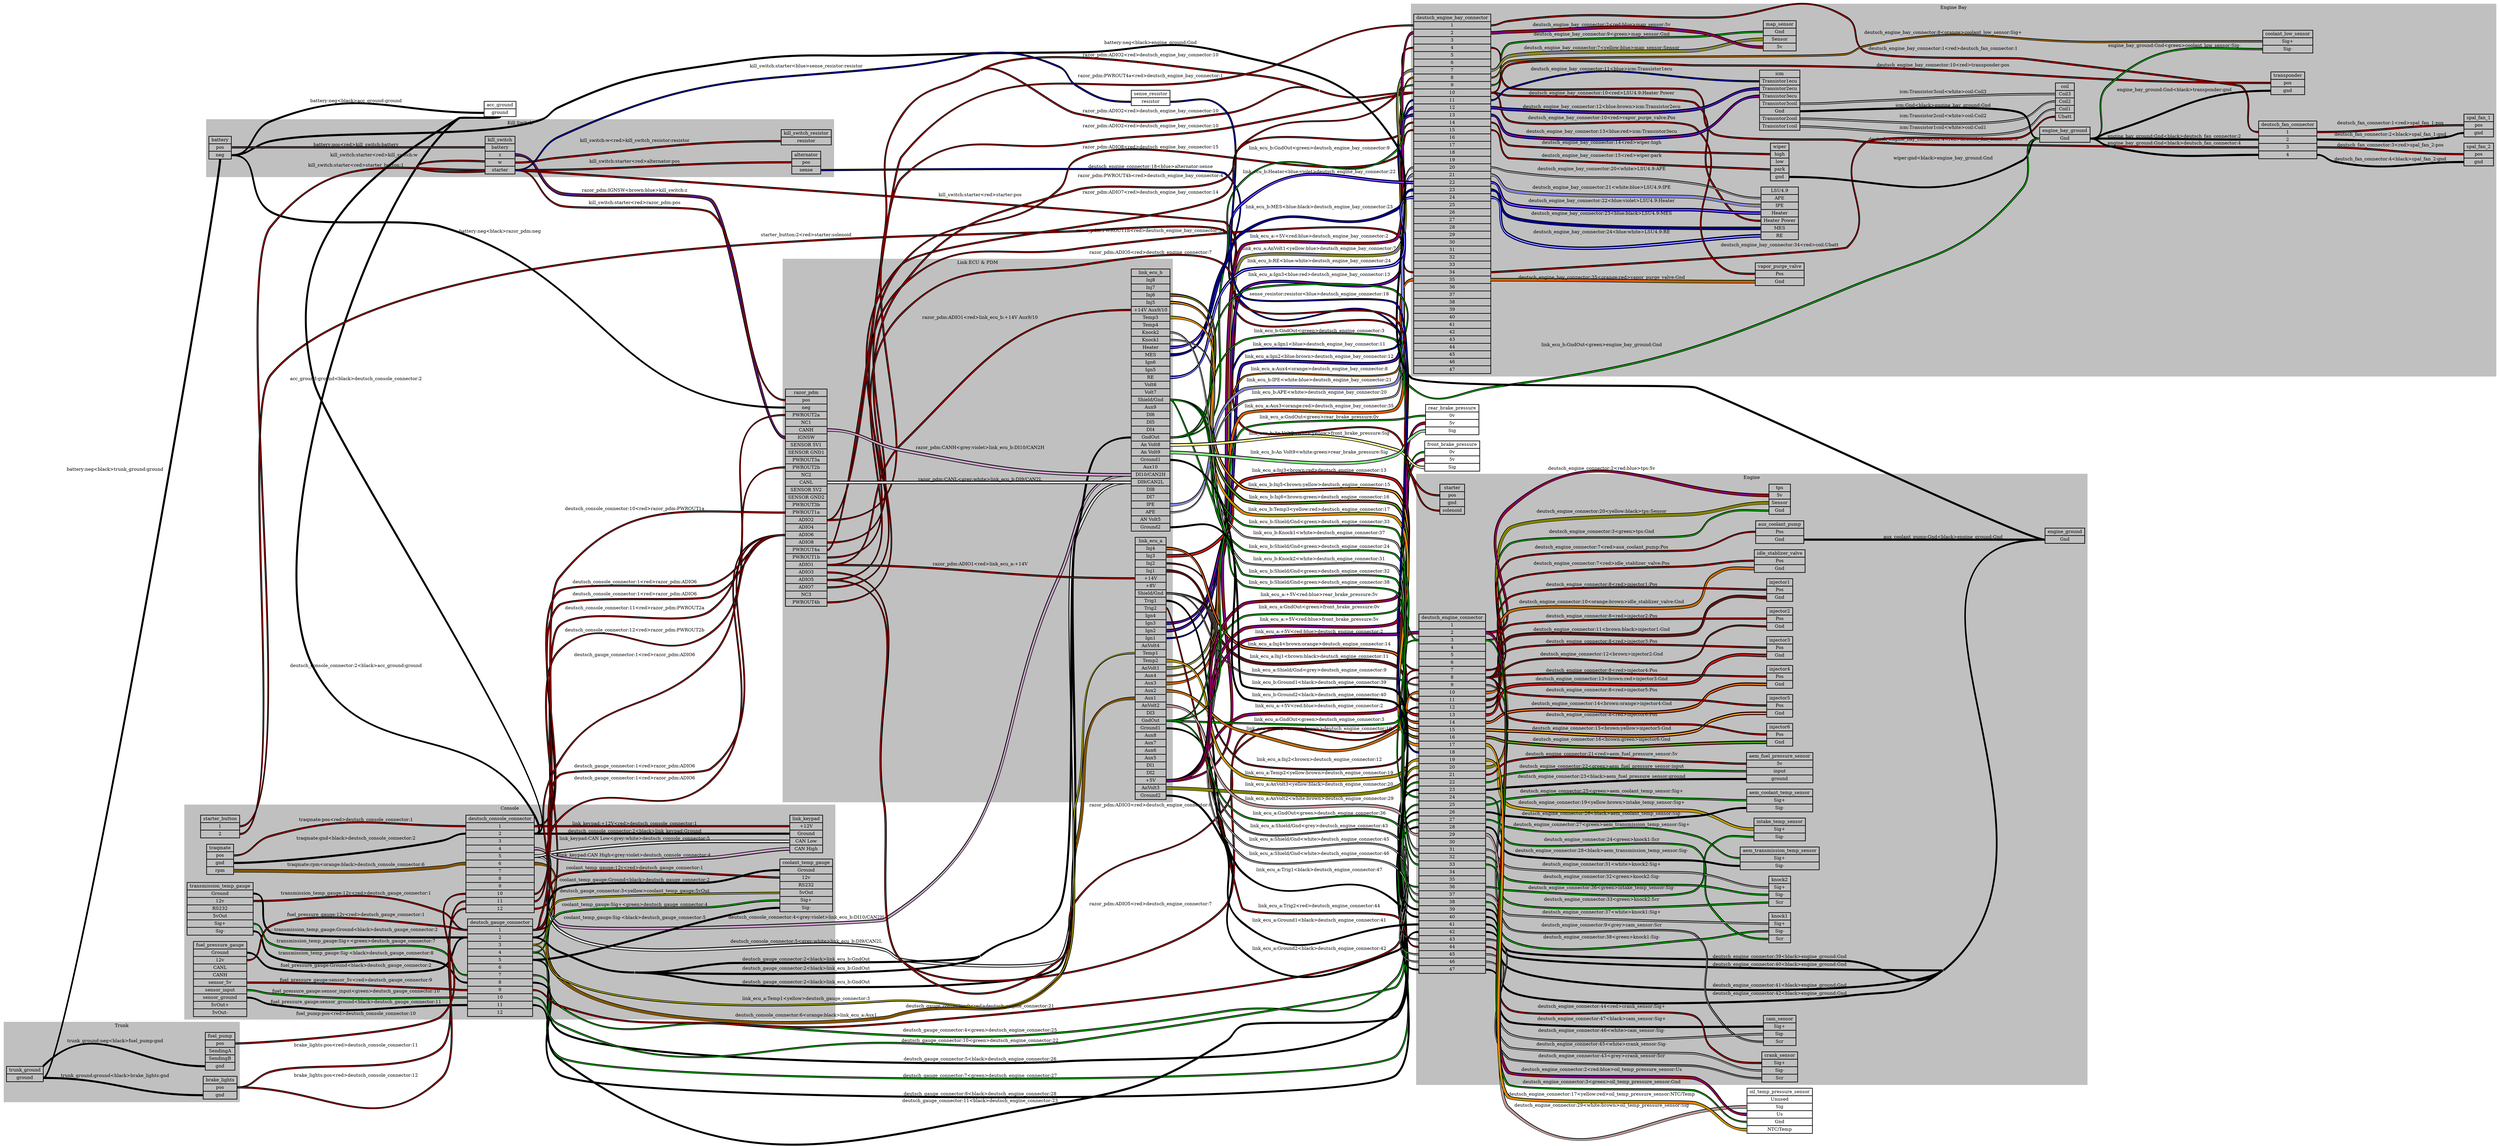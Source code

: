 graph "" {
	graph [bb="0,0,7676,3569.7",
		concentrate=true,
		rankdir=LR,
		ranksep=1.5
	];
	node [label="\N"];
	subgraph "cluster_Engine Bay" {
		graph [bb="4333,257.04,7668,1402",
			color=grey,
			label="Engine Bay",
			lheight=0.21,
			lp="6000.5,1390.5",
			lwidth=1.14,
			style=filled
		];
		deutsch_engine_bay_connector	[height=15.347,
			label="deutsch_engine_bay_connector | <1> 1 | <2> 2 | <3> 3 | <4> 4 | <5> 5 | <6> 6 | <7> 7 | <8> 8 | <9> 9 | <10> 10 | <11> 11 | <12> \
12 | <13> 13 | <14> 14 | <15> 15 | <16> 16 | <17> 17 | <18> 18 | <19> 19 | <20> 20 | <21> 21 | <22> 22 | <23> 23 | <24> 24 | <25> \
25 | <26> 26 | <27> 27 | <28> 28 | <29> 29 | <30> 30 | <31> 31 | <32> 32 | <33> 33 | <34> 34 | <35> 35 | <36> 36 | <37> 37 | <38> \
38 | <39> 39 | <40> 40 | <41> 41 | <42> 42 | <43> 43 | <44> 44 | <45> 45 | <46> 46 | <47> 47 ",
			pos="4459.5,818.04",
			rects="4341,1347,4578,1370 4341,1324,4578,1347 4341,1301,4578,1324 4341,1278,4578,1301 4341,1255,4578,1278 4341,1232,4578,1255 4341,1209,\
4578,1232 4341,1186,4578,1209 4341,1163,4578,1186 4341,1140,4578,1163 4341,1117,4578,1140 4341,1094,4578,1117 4341,1071,4578,1094 \
4341,1048,4578,1071 4341,1025,4578,1048 4341,1002,4578,1025 4341,979.04,4578,1002 4341,956.04,4578,979.04 4341,933.04,4578,956.04 \
4341,910.04,4578,933.04 4341,887.04,4578,910.04 4341,864.04,4578,887.04 4341,841.04,4578,864.04 4341,818.04,4578,841.04 4341,795.04,\
4578,818.04 4341,772.04,4578,795.04 4341,749.04,4578,772.04 4341,726.04,4578,749.04 4341,703.04,4578,726.04 4341,680.04,4578,703.04 \
4341,657.04,4578,680.04 4341,634.04,4578,657.04 4341,611.04,4578,634.04 4341,588.04,4578,611.04 4341,565.04,4578,588.04 4341,542.04,\
4578,565.04 4341,519.04,4578,542.04 4341,496.04,4578,519.04 4341,473.04,4578,496.04 4341,450.04,4578,473.04 4341,427.04,4578,450.04 \
4341,404.04,4578,427.04 4341,381.04,4578,404.04 4341,358.04,4578,381.04 4341,335.04,4578,358.04 4341,312.04,4578,335.04 4341,289.04,\
4578,312.04 4341,266.04,4578,289.04",
			shape=record,
			style=bold,
			width=3.2917];
		deutsch_fan_connector	[height=1.6111,
			label="deutsch_fan_connector | <1> 1 | <2> 2 | <3> 3 | <4> 4 ",
			pos="7027.5,1031",
			rects="6938,1065.5,7117,1088.5 6938,1042.5,7117,1065.5 6938,1019.5,7117,1042.5 6938,996.54,7117,1019.5 6938,973.54,7117,996.54",
			shape=record,
			style=bold,
			width=2.4861];
		deutsch_engine_bay_connector:4 -- deutsch_fan_connector:3	[color="black:red:black",
			label="deutsch_engine_bay_connector:4<red>deutsch_fan_connector:3",
			labeltooltip="deutsch_engine_bay_connector:4<red>deutsch_fan_connector:3",
			lp="5968.5,1253.5",
			penwidth=2.5,
			pos="4578,1267 4610.4,1267 4601.9,1304.1 4632,1316 4691.3,1339.5 5144.9,1307.8 5206,1326 5233.2,1334.1 5232.8,1352.2 5260,1360 5348,1385.4 \
5594.6,1409 5672,1360 5719.4,1330.1 5679.3,1277.1 5726,1246 5770.9,1216.1 6157.3,1228.3 6211,1223 6304.5,1213.9 6344.7,1248.2 6420,\
1192 6465.6,1158 6426.4,1107.2 6474,1076 6512.1,1051.1 6842.4,1084.7 6884,1066 6916.1,1051.6 6902.8,1008 6938,1008"];
		deutsch_engine_bay_connector:1 -- deutsch_fan_connector:1	[color="black:red:black",
			label="deutsch_engine_bay_connector:1<red>deutsch_fan_connector:1",
			labeltooltip="deutsch_engine_bay_connector:1<red>deutsch_fan_connector:1",
			lp="5968.5,1000.5",
			penwidth=2.5,
			pos="4578,1336 4602,1336 4608,1334 4632,1333 4647.9,1332.4 5193.9,1330.5 5206,1320 5313.2,1227.6 5153,1098.8 5260,1006 5299.1,972.12 \
5674.2,993.77 5726,993.04 5833.8,991.54 6109.7,956.35 6211,993.04 6240.4,1003.7 6236.4,1025.5 6265,1038 6328.7,1065.8 6357.5,1027.7 \
6420,1058 6450.2,1072.7 6442.9,1098.3 6474,1111 6642.7,1180 6716.6,1183 6884,1111 6916.1,1097.3 6903.1,1054 6938,1054"];
		map_sensor	[height=1.2917,
			label="map_sensor | <Gnd> Gnd | <Sensor> Sensor | <5v> 5v ",
			pos="5466,1304",
			rects="5415.5,1327,5516.5,1350 5415.5,1304,5516.5,1327 5415.5,1281,5516.5,1304 5415.5,1258,5516.5,1281",
			shape=record,
			style=bold,
			width=1.4028];
		deutsch_engine_bay_connector:9 -- map_sensor:Gnd	[color="black:green:black",
			label="deutsch_engine_bay_connector:9<green>map_sensor:Gnd",
			labeltooltip="deutsch_engine_bay_connector:9<green>map_sensor:Gnd",
			lp="4919,1308.5",
			penwidth=2.5,
			pos="4578,1152 4638.9,1152 4581.8,1243.5 4632,1278 4658.3,1296.1 5174.1,1299.3 5206,1301 5298.5,1306.2 5321.3,1316 5414,1316"];
		deutsch_engine_bay_connector:7 -- map_sensor:Sensor	[color="black:yellow:blue:yellow:black",
			label="deutsch_engine_bay_connector:7<yellow:blue>map_sensor:Sensor",
			labeltooltip="deutsch_engine_bay_connector:7<yellow:blue>map_sensor:Sensor",
			lp="4919,1266.5",
			penwidth=2.5,
			pos="4578,1198 4608.4,1198 4603.4,1229.7 4632,1240 4692,1261.7 5142.5,1253 5206,1259 5299.2,1267.9 5320.4,1292 5414,1292"];
		deutsch_engine_bay_connector:2 -- map_sensor:"5v"	[color="black:red:blue:red:black",
			label="deutsch_engine_bay_connector:2<red:blue>map_sensor:5v",
			labeltooltip="deutsch_engine_bay_connector:2<red:blue>map_sensor:5v",
			lp="4919,1365.5",
			penwidth=2.5,
			pos="4578,1313 4603.2,1313 4607.1,1326.2 4632,1330 4884.2,1368.8 4953.5,1366.3 5206,1330 5301.4,1316.3 5317.7,1269 5414,1269"];
		"LSU4.9"	[height=2.25,
			label="LSU4.9 | <APE> APE | <IPE> IPE | <Heater> Heater | <Heater Power> Heater Power | <MES> MES | <RE> RE ",
			pos="5466,762.04",
			rects="5408.5,819.54,5523.5,842.54 5408.5,796.54,5523.5,819.54 5408.5,773.54,5523.5,796.54 5408.5,750.54,5523.5,773.54 5408.5,727.54,5523.5,\
750.54 5408.5,704.54,5523.5,727.54 5408.5,681.54,5523.5,704.54",
			shape=record,
			style=bold,
			width=1.5972];
		deutsch_engine_bay_connector:10 -- "LSU4.9":"Heater Power"	[color="black:red:black",
			label="deutsch_engine_bay_connector:10<red>LSU4.9:Heater Power",
			labeltooltip="deutsch_engine_bay_connector:10<red>LSU4.9:Heater Power",
			lp="4919,991.54",
			penwidth=2.5,
			pos="4578,1129 4646.8,1129 4576.5,1024.6 4632,984.04 4735.1,908.65 5098.5,1025 5206,956.04 5249.8,927.92 5226.6,891.97 5260,852.04 5312.9,\
788.87 5324.6,739.04 5407,739.04"];
		deutsch_engine_bay_connector:20 -- "LSU4.9":APE	[color="black:white:black",
			label="deutsch_engine_bay_connector:20<white>LSU4.9:APE",
			labeltooltip="deutsch_engine_bay_connector:20<white>LSU4.9:APE",
			lp="4919,905.54",
			penwidth=2.5,
			pos="4578,899.04 4647.8,899.04 5138,891.79 5206,876.04 5231.6,870.12 5235.4,861.16 5260,852.04 5324,828.37 5338.8,808.04 5407,808.04"];
		deutsch_engine_bay_connector:21 -- "LSU4.9":IPE	[color="black:white:blue:white:black",
			label="deutsch_engine_bay_connector:21<white:blue>LSU4.9:IPE",
			labeltooltip="deutsch_engine_bay_connector:21<white:blue>LSU4.9:IPE",
			lp="4919,864.54",
			penwidth=2.5,
			pos="4578,876.04 4603.4,876.04 4607,861.81 4632,857.04 4882.8,809.25 4953.2,870.94 5206,835.04 5297.1,822.1 5314.9,785.04 5407,785.04"];
		deutsch_engine_bay_connector:22 -- "LSU4.9":Heater	[color="black:blue:violet:blue:black",
			label="deutsch_engine_bay_connector:22<blue:violet>LSU4.9:Heater",
			labeltooltip="deutsch_engine_bay_connector:22<blue:violet>LSU4.9:Heater",
			lp="4919,823.54",
			penwidth=2.5,
			pos="4578,853.04 4607.1,853.04 4604.4,825.3 4632,816.04 4753.1,775.41 5078.8,800.55 5206,789.04 5295.8,780.92 5316.9,762.04 5407,762.04"];
		deutsch_engine_bay_connector:23 -- "LSU4.9":MES	[color="black:blue:black:blue:black",
			label="deutsch_engine_bay_connector:23<blue:black>LSU4.9:MES",
			labeltooltip="deutsch_engine_bay_connector:23<blue:black>LSU4.9:MES",
			lp="4919,777.54",
			penwidth=2.5,
			pos="4578,830.04 4613.9,830.04 4599.5,785.26 4632,770.04 4689.8,742.97 5142.5,754.29 5206,748.04 5296,739.18 5316.5,716.04 5407,716.04"];
		deutsch_engine_bay_connector:24 -- "LSU4.9":RE	[color="black:blue:white:blue:black",
			label="deutsch_engine_bay_connector:24<blue:white>LSU4.9:RE",
			labeltooltip="deutsch_engine_bay_connector:24<blue:white>LSU4.9:RE",
			lp="4919,702.54",
			penwidth=2.5,
			pos="4578,806.04 4632.9,806.04 4585.5,724.2 4632,695.04 4923.8,511.99 5062.6,693.04 5407,693.04"];
		coolant_low_sensor	[height=0.97222,
			label="coolant_low_sensor | <Sig+> Sig+ | <Sig-> Sig- ",
			pos="7027.5,1277",
			rects="6950.5,1288.5,7104.5,1311.5 6950.5,1265.5,7104.5,1288.5 6950.5,1242.5,7104.5,1265.5",
			shape=record,
			style=bold,
			width=2.1389];
		deutsch_engine_bay_connector:8 -- coolant_low_sensor:"Sig+"	[color="black:orange:black",
			label="deutsch_engine_bay_connector:8<orange>coolant_low_sensor:Sig+",
			labeltooltip="deutsch_engine_bay_connector:8<orange>coolant_low_sensor:Sig+",
			lp="5968.5,1300.5",
			penwidth=2.5,
			pos="4578,1175 4609.5,1175 4602.6,1209.8 4632,1221 4686,1241.7 5614.6,1242 5672,1249 5696.4,1252.1 5701.6,1258.2 5726,1261 6266.2,1323.9 \
6405.7,1277 6949.5,1277"];
		vapor_purge_valve	[height=0.97222,
			label="vapor_purge_valve | <Pos> Pos | <Gnd> Gnd ",
			pos="5466,628.04",
			rects="5391,639.54,5541,662.54 5391,616.54,5541,639.54 5391,593.54,5541,616.54",
			shape=record,
			style=bold,
			width=2.0833];
		deutsch_engine_bay_connector:35 -- vapor_purge_valve:Gnd	[color="black:orange:red:orange:black",
			label="deutsch_engine_bay_connector:35<orange:red>vapor_purge_valve:Gnd",
			labeltooltip="deutsch_engine_bay_connector:35<orange:red>vapor_purge_valve:Gnd",
			lp="4919,601.54",
			penwidth=2.5,
			pos="4578,553.04 4602.6,553.04 4607.6,561.74 4632,565.04 4885.1,599.31 4951,579.98 5206,594.04 5287.8,598.55 5308.1,605.04 5390,605.04"];
		deutsch_engine_bay_connector:10 -- vapor_purge_valve:Pos	[color="black:red:black",
			label="deutsch_engine_bay_connector:10<red>vapor_purge_valve:Pos",
			labeltooltip="deutsch_engine_bay_connector:10<red>vapor_purge_valve:Pos",
			lp="4919,736.54",
			penwidth=2.5,
			pos="4578,1129 4667.7,1129 4565.5,789.18 4632,729.04 4655.7,707.65 5175.7,720.18 5206,710.04 5233.8,700.72 5233.8,685.33 5260,672.04 \
5314.4,644.43 5329,628.04 5390,628.04"];
		transponder	[height=0.97222,
			label="transponder | <pos> pos | <gnd> gnd ",
			pos="7027.5,1167",
			rects="6975.5,1178.5,7079.5,1201.5 6975.5,1155.5,7079.5,1178.5 6975.5,1132.5,7079.5,1155.5",
			shape=record,
			style=bold,
			width=1.4444];
		deutsch_engine_bay_connector:10 -- transponder:pos	[color="black:red:black",
			label="deutsch_engine_bay_connector:10<red>transponder:pos",
			labeltooltip="deutsch_engine_bay_connector:10<red>transponder:pos",
			lp="5968.5,1211.5",
			penwidth=2.5,
			pos="4578,1129 4618.7,1129 4595.8,1184.4 4632,1203 4734.8,1255.9 5556.6,1214.4 5672,1209 5696.1,1207.9 5701.9,1205.4 5726,1204 6034,1187.1 \
6111.7,1201.7 6420,1192 6666.6,1184.4 6727.8,1167 6974.5,1167"];
		icm	[height=2.5694,
			label="icm | <Transistor1ecu> Transistor1ecu | <Transistor2ecu> Transistor2ecu | <Transistor3ecu> Transistor3ecu | <Transistor3coil> Transistor3coil | <\
Gnd> Gnd | <Transistor2coil> Transistor2coil | <Transistor1coil> Transistor1coil ",
			pos="5466,1107",
			rects="5404,1176,5528,1199 5404,1153,5528,1176 5404,1130,5528,1153 5404,1107,5528,1130 5404,1084,5528,1107 5404,1061,5528,1084 5404,1038,\
5528,1061 5404,1015,5528,1038",
			shape=record,
			style=bold,
			width=1.7222];
		deutsch_engine_bay_connector:13 -- icm:Transistor3ecu	[color="black:blue:red:blue:black",
			label="deutsch_engine_bay_connector:13<blue:red>icm:Transistor3ecu",
			labeltooltip="deutsch_engine_bay_connector:13<blue:red>icm:Transistor3ecu",
			lp="4919,1086.5",
			penwidth=2.5,
			pos="4578,1060 4857.2,1060 4928.6,1046.9 5206,1079 5294.7,1089.3 5313.7,1119 5403,1119"];
		deutsch_engine_bay_connector:11 -- icm:Transistor1ecu	[color="black:blue:black",
			label="deutsch_engine_bay_connector:11<blue>icm:Transistor1ecu",
			labeltooltip="deutsch_engine_bay_connector:11<blue>icm:Transistor1ecu",
			lp="4919,1191.5",
			penwidth=2.5,
			pos="4578,1106 4605.2,1106 4605.7,1127.9 4632,1135 4962.9,1225.1 5060.1,1165 5403,1165"];
		deutsch_engine_bay_connector:12 -- icm:Transistor2ecu	[color="black:blue:brown:blue:black",
			label="deutsch_engine_bay_connector:12<blue:brown>icm:Transistor2ecu",
			labeltooltip="deutsch_engine_bay_connector:12<blue:brown>icm:Transistor2ecu",
			lp="4919,1123.5",
			penwidth=2.5,
			pos="4578,1083 4602.5,1083 4607.7,1091.1 4632,1094 4885.5,1124.5 4951.6,1094.4 5206,1116 5294,1123.5 5314.7,1142 5403,1142"];
		coil	[height=1.6111,
			label="coil | <Coil3> Coil3 | <Coil2> Coil2 | <Coil1> Coil1 | <Ubatt> Ubatt ",
			pos="6342.5,1125",
			rects="6313.5,1159.5,6371.5,1182.5 6313.5,1136.5,6371.5,1159.5 6313.5,1113.5,6371.5,1136.5 6313.5,1090.5,6371.5,1113.5 6313.5,1067.5,6371.5,\
1090.5",
			shape=record,
			style=bold,
			width=0.80556];
		deutsch_engine_bay_connector:34 -- coil:Ubatt	[color="black:red:black",
			label="deutsch_engine_bay_connector:34<red>coil:Ubatt",
			labeltooltip="deutsch_engine_bay_connector:34<red>coil:Ubatt",
			lp="5466,576.54",
			penwidth=2.5,
			pos="4578,576.04 4602.5,576.04 4607.6,567.5 4632,565.04 5091.9,518.68 5234.2,420.8 5672,569.04 5955.8,665.14 5993.2,768.23 6211,974.04 \
6258.2,1018.6 6247.6,1079 6312.5,1079"];
		wiper	[height=1.6111,
			label="wiper | <high> high | <low> low | <park> park | <gnd> gnd ",
			pos="5466,919.04",
			rects="5437.5,953.54,5494.5,976.54 5437.5,930.54,5494.5,953.54 5437.5,907.54,5494.5,930.54 5437.5,884.54,5494.5,907.54 5437.5,861.54,5494.5,\
884.54",
			shape=record,
			style=bold,
			width=0.79167];
		deutsch_engine_bay_connector:15 -- wiper:park	[color="black:red:black",
			label="deutsch_engine_bay_connector:15<red>wiper:park",
			labeltooltip="deutsch_engine_bay_connector:15<red>wiper:park",
			lp="4919,944.54",
			penwidth=2.5,
			pos="4578,1014 4619.8,1014 4595.3,957.04 4632,937.04 4688,906.51 5142.3,918.89 5206,915.04 5308.4,908.86 5333.4,896.04 5436,896.04"];
		deutsch_engine_bay_connector:14 -- wiper:high	[color="black:red:black",
			label="deutsch_engine_bay_connector:14<red>wiper:high",
			labeltooltip="deutsch_engine_bay_connector:14<red>wiper:high",
			lp="4919,1034.5",
			penwidth=2.5,
			pos="4578,1037 4602.4,1037 4607.8,1029.9 4632,1027 4885.7,997.5 4953.3,1036.2 5206,999.04 5310.2,983.74 5330.7,942.04 5436,942.04"];
		spal_fan_1	[height=0.97222,
			label="spal_fan_1 | <pos> pos | <gnd> gnd ",
			pos="7614.5,1075",
			rects="7569,1086.5,7660,1109.5 7569,1063.5,7660,1086.5 7569,1040.5,7660,1063.5",
			shape=record,
			style=bold,
			width=1.2639];
		deutsch_fan_connector:2 -- spal_fan_1:gnd	[color="black:black:black",
			label="deutsch_fan_connector:2<black>spal_fan_1:gnd",
			labeltooltip="deutsch_fan_connector:2<black>spal_fan_1:gnd",
			lp="7343,1046.5",
			penwidth=2.5,
			pos="7117,1031 7293.9,1031 7339.5,1016.4 7515,1039 7539.5,1042.2 7544.3,1052 7569,1052"];
		deutsch_fan_connector:1 -- spal_fan_1:pos	[color="black:red:black",
			label="deutsch_fan_connector:1<red>spal_fan_1:pos",
			labeltooltip="deutsch_fan_connector:1<red>spal_fan_1:pos",
			lp="7343,1081.5",
			penwidth=2.5,
			pos="7117,1054 7318.1,1054 7367.9,1075 7569,1075"];
		spal_fan_2	[height=0.97222,
			label="spal_fan_2 | <pos> pos | <gnd> gnd ",
			pos="7614.5,986.04",
			rects="7569,997.54,7660,1020.5 7569,974.54,7660,997.54 7569,951.54,7660,974.54",
			shape=record,
			style=bold,
			width=1.2639];
		deutsch_fan_connector:4 -- spal_fan_2:gnd	[color="black:black:black",
			label="deutsch_fan_connector:4<black>spal_fan_2:gnd",
			labeltooltip="deutsch_fan_connector:4<black>spal_fan_2:gnd",
			lp="7343,970.54",
			penwidth=2.5,
			pos="7117,985.04 7142.9,985.04 7145.6,968.03 7171,963.04 7344.6,929.04 7392.1,963.04 7569,963.04"];
		deutsch_fan_connector:3 -- spal_fan_2:pos	[color="black:red:black",
			label="deutsch_fan_connector:3<red>spal_fan_2:pos",
			labeltooltip="deutsch_fan_connector:3<red>spal_fan_2:pos",
			lp="7343,1013.5",
			penwidth=2.5,
			pos="7117,1008 7217.6,1008 7468.4,986.04 7569,986.04"];
		icm:Transistor2coil -- coil:Coil2	[color="black:white:black",
			label="icm:Transistor2coil<white>coil:Coil2",
			labeltooltip="icm:Transistor2coil<white>coil:Coil2",
			lp="5968.5,1118.5",
			penwidth=2.5,
			pos="5529,1049 5618.3,1049 5637.4,1077.2 5726,1088 5940.2,1114.2 5996.1,1091.2 6211,1111 6256.3,1115.2 6267,1125 6312.5,1125"];
		icm:Transistor1coil -- coil:Coil1	[color="black:white:black",
			label="icm:Transistor1coil<white>coil:Coil1",
			labeltooltip="icm:Transistor1coil<white>coil:Coil1",
			lp="5968.5,1042.5",
			penwidth=2.5,
			pos="5529,1026 5680.6,1026 6066.1,990.5 6211,1035 6262.7,1050.9 6258.4,1102 6312.5,1102"];
		icm:Transistor3coil -- coil:Coil3	[color="black:white:black",
			label="icm:Transistor3coil<white>coil:Coil3",
			labeltooltip="icm:Transistor3coil<white>coil:Coil3",
			lp="5968.5,1155.5",
			penwidth=2.5,
			pos="5529,1095 5617.6,1095 5637.8,1117.5 5726,1126 5985.6,1151.3 6051.7,1148 6312.5,1148"];
		engine_bay_ground	[height=0.65278,
			label="engine_bay_ground | <Gnd> Gnd ",
			pos="6342.5,1005",
			rects="6265,1005,6420,1028 6265,982.04,6420,1005",
			shape=record,
			style=bold,
			width=2.1528];
		icm:Gnd -- engine_bay_ground:Gnd	[color="black:black:black",
			label="icm:Gnd<black>engine_bay_ground:Gnd",
			labeltooltip="icm:Gnd<black>engine_bay_ground:Gnd",
			lp="5968.5,1074.5",
			penwidth=2.5,
			pos="5529,1072 5548,1072 6193.7,1057.8 6211,1050 6242.8,1035.7 6230.1,993.04 6265,993.04"];
		wiper:gnd -- engine_bay_ground:Gnd	[color="black:black:black",
			label="wiper:gnd<black>engine_bay_ground:Gnd",
			labeltooltip="wiper:gnd<black>engine_bay_ground:Gnd",
			lp="5968.5,966.54",
			penwidth=2.5,
			pos="5496,873.04 5816.1,873.04 5909.3,852.06 6211,959.04 6237.7,968.52 6236.6,993.04 6265,993.04"];
		engine_bay_ground:Gnd -- deutsch_fan_connector:2	[color="black:black:black",
			label="engine_bay_ground:Gnd<black>deutsch_fan_connector:2",
			labeltooltip="engine_bay_ground:Gnd<black>deutsch_fan_connector:2",
			lp="6679,1020.5",
			penwidth=2.5,
			pos="6420,993.04 6523.2,993.04 6782.5,994.32 6884,1013 6908.9,1017.6 6912.7,1031 6938,1031"];
		engine_bay_ground:Gnd -- deutsch_fan_connector:4	[color="black:black:black",
			label="engine_bay_ground:Gnd<black>deutsch_fan_connector:4",
			labeltooltip="engine_bay_ground:Gnd<black>deutsch_fan_connector:4",
			lp="6679,981.54",
			penwidth=2.5,
			pos="6420,993.04 6445.4,993.04 6448.9,978.33 6474,974.04 6653.6,943.37 6702.7,955.76 6884,974.04 6908.4,976.5 6913.5,985.04 6938,985.04"];
		engine_bay_ground:Gnd -- coolant_low_sensor:"Sig-"	[color="black:green:black",
			label="engine_bay_ground:Gnd<green>coolant_low_sensor:Sig-",
			labeltooltip="engine_bay_ground:Gnd<green>coolant_low_sensor:Sig-",
			lp="6679,1259.5",
			penwidth=2.5,
			pos="6420,993.04 6462.9,993.04 6440.4,1046.4 6474,1073 6651.2,1213.5 6723.4,1254 6949.5,1254"];
		engine_bay_ground:Gnd -- transponder:gnd	[color="black:black:black",
			label="engine_bay_ground:Gnd<black>transponder:gnd",
			labeltooltip="engine_bay_ground:Gnd<black>transponder:gnd",
			lp="6679,1065.5",
			penwidth=2.5,
			pos="6420,993.04 6448.6,993.04 6446.9,1018.9 6474,1028 6647.2,1086.2 6716.9,984.13 6884,1058 6934.7,1080.5 6919,1144 6974.5,1144"];
	}
	subgraph cluster_Console {
		graph [bb="563,505.04,2563,1162",
			color=grey,
			label=Console,
			lheight=0.21,
			lp="1563,1150.5",
			lwidth=0.79,
			style=filled
		];
		deutsch_console_connector	[height=4.1667,
			label="deutsch_console_connector | <1> 1 | <2> 2 | <3> 3 | <4> 4 | <5> 5 | <6> 6 | <7> 7 | <8> 8 | <9> 9 | <10> 10 | <11> 11 | <12> 12 ",
			pos="1533,981.04",
			rects="1428,1107.5,1638,1130.5 1428,1084.5,1638,1107.5 1428,1061.5,1638,1084.5 1428,1038.5,1638,1061.5 1428,1015.5,1638,1038.5 1428,992.54,\
1638,1015.5 1428,969.54,1638,992.54 1428,946.54,1638,969.54 1428,923.54,1638,946.54 1428,900.54,1638,923.54 1428,877.54,1638,900.54 \
1428,854.54,1638,877.54 1428,831.54,1638,854.54",
			shape=record,
			style=bold,
			width=2.9167];
		link_keypad	[height=1.6111,
			label="link_keypad | <+12V> +12V | <Ground> Ground | <CAN Low> CAN Low | <CAN High> CAN High ",
			pos="2474,1073",
			rects="2423.5,1107.5,2524.5,1130.5 2423.5,1084.5,2524.5,1107.5 2423.5,1061.5,2524.5,1084.5 2423.5,1038.5,2524.5,1061.5 2423.5,1015.5,2524.5,\
1038.5",
			shape=record,
			style=bold,
			width=1.4028];
		deutsch_console_connector:2 -- link_keypad:Ground	[color="black:black:black",
			label="deutsch_console_connector:2<black>link_keypad:Ground",
			labeltooltip="deutsch_console_connector:2<black>link_keypad:Ground",
			lp="1947,1080.5",
			penwidth=2.5,
			pos="1639,1073 1987,1073 2074,1073 2422,1073"];
		link_keypad:"CAN Low" -- deutsch_console_connector:5	[color="black:grey:white:grey:black",
			label="link_keypad:CAN Low<grey:white>deutsch_console_connector:5",
			labeltooltip="link_keypad:CAN Low<grey:white>deutsch_console_connector:5",
			lp="1947,1055.5",
			penwidth=2.5,
			pos="2422,1050 2106.5,1050 2027,1046.1 1713,1015 1679.9,1011.8 1672.3,1004 1639,1004"];
		link_keypad:"+12V" -- deutsch_console_connector:1	[color="black:red:black",
			label="link_keypad:+12V<red>deutsch_console_connector:1",
			labeltooltip="link_keypad:+12V<red>deutsch_console_connector:1",
			lp="1947,1103.5",
			penwidth=2.5,
			pos="2422,1096 2074,1096 1987,1096 1639,1096"];
		link_keypad:"CAN High" -- deutsch_console_connector:4	[color="black:grey:violet:grey:black",
			label="link_keypad:CAN High<grey:violet>deutsch_console_connector:4",
			labeltooltip="link_keypad:CAN High<grey:violet>deutsch_console_connector:4",
			lp="1947,1003.5",
			penwidth=2.5,
			pos="2422,1027 2338.4,1027 2317.7,1018.3 2235,1006 2210.9,1002.5 2205.3,998.27 2181,996.04 2077.4,986.53 1815,975.55 1713,996.04 1678,\
1003.1 1674.7,1027 1639,1027"];
		deutsch_gauge_connector	[height=4.1667,
			label="deutsch_gauge_connector | <1> 1 | <2> 2 | <3> 3 | <4> 4 | <5> 5 | <6> 6 | <7> 7 | <8> 8 | <9> 9 | <10> 10 | <11> 11 | <12> 12 ",
			pos="1533,663.04",
			rects="1433,789.54,1633,812.54 1433,766.54,1633,789.54 1433,743.54,1633,766.54 1433,720.54,1633,743.54 1433,697.54,1633,720.54 1433,674.54,\
1633,697.54 1433,651.54,1633,674.54 1433,628.54,1633,651.54 1433,605.54,1633,628.54 1433,582.54,1633,605.54 1433,559.54,1633,582.54 \
1433,536.54,1633,559.54 1433,513.54,1633,536.54",
			shape=record,
			style=bold,
			width=2.7778];
		coolant_temp_gauge	[height=2.25,
			label="coolant_temp_gauge | <Ground> Ground | <12v> 12v | <RS232> RS232 | <5vOut> 5vOut | <Sig+> Sig+ | <Sig-> Sig- ",
			pos="2474,916.04",
			rects="2393,973.54,2555,996.54 2393,950.54,2555,973.54 2393,927.54,2555,950.54 2393,904.54,2555,927.54 2393,881.54,2555,904.54 2393,858.54,\
2555,881.54 2393,835.54,2555,858.54",
			shape=record,
			style=bold,
			width=2.25];
		deutsch_gauge_connector:3 -- coolant_temp_gauge:"5vOut"	[color="black:yellow:black",
			label="deutsch_gauge_connector:3<yellow>coolant_temp_gauge:5vOut",
			labeltooltip="deutsch_gauge_connector:3<yellow>coolant_temp_gauge:5vOut",
			lp="1947,891.54",
			penwidth=2.5,
			pos="1634,732.04 1702,732.04 1654.6,828.31 1713,863.04 1721.1,867.87 2382.6,893.04 2392,893.04"];
		coolant_temp_gauge:"Sig-" -- deutsch_gauge_connector:5	[color="black:black:black",
			label="coolant_temp_gauge:Sig-<black>deutsch_gauge_connector:5",
			labeltooltip="coolant_temp_gauge:Sig-<black>deutsch_gauge_connector:5",
			lp="1947,816.54",
			penwidth=2.5,
			pos="2392,847.04 2321.3,847.04 2304.5,833.92 2235,821.04 2231.4,820.37 1716.6,715.04 1713,714.04 1677.1,704.06 1671.3,686.04 1634,686.04"];
		coolant_temp_gauge:"12v" -- deutsch_gauge_connector:1	[color="black:red:black",
			label="coolant_temp_gauge:12v<red>deutsch_gauge_connector:1",
			labeltooltip="coolant_temp_gauge:12v<red>deutsch_gauge_connector:1",
			lp="1947,964.54",
			penwidth=2.5,
			pos="2392,939.04 2316.6,939.04 1776.5,979.7 1713,939.04 1645.9,896.09 1713.7,778.04 1634,778.04"];
		coolant_temp_gauge:Ground -- deutsch_gauge_connector:2	[color="black:black:black",
			label="coolant_temp_gauge:Ground<black>deutsch_gauge_connector:2",
			labeltooltip="coolant_temp_gauge:Ground<black>deutsch_gauge_connector:2",
			lp="1947,927.54",
			penwidth=2.5,
			pos="2392,962.04 2296.4,962.04 2275.9,931.35 2181,920.04 2129.3,913.89 1757.2,928.59 1713,901.04 1650.4,862 1707.8,755.04 1634,755.04"];
		coolant_temp_gauge:"Sig+" -- deutsch_gauge_connector:4	[color="black:green:black",
			label="coolant_temp_gauge:Sig+<green>deutsch_gauge_connector:4",
			labeltooltip="coolant_temp_gauge:Sig+<green>deutsch_gauge_connector:4",
			lp="1947,851.54",
			penwidth=2.5,
			pos="2392,870.04 2297.5,870.04 2275.2,851.74 2181,844.04 2129.1,839.8 1758.5,850.3 1713,825.04 1658.5,794.77 1696.4,709.04 1634,709.04"];
		starter_button	[height=0.97222,
			label="starter_button | <1> 1 | <2> 2 ",
			pos="672.5,548.04",
			rects="612.5,559.54,732.5,582.54 612.5,536.54,732.5,559.54 612.5,513.54,732.5,536.54",
			shape=record,
			style=bold,
			width=1.6667];
		traqmate	[height=1.2917,
			label="traqmate | <pos> pos | <gnd> gnd | <rpm> rpm ",
			pos="672.5,1077",
			rects="631,1100,714,1123 631,1077,714,1100 631,1054,714,1077 631,1031,714,1054",
			shape=record,
			style=bold,
			width=1.1528];
		traqmate:gnd -- deutsch_console_connector:2	[color="black:black:black",
			label="traqmate:gnd<black>deutsch_console_connector:2",
			labeltooltip="traqmate:gnd<black>deutsch_console_connector:2",
			lp="1090.5,1066.5",
			penwidth=2.5,
			pos="715.5,1065 765.57,1065 777.95,1060.4 828,1059 1061.3,1052.8 1120.7,1037.3 1353,1059 1386.3,1062.2 1393.5,1073 1427,1073"];
		traqmate:pos -- deutsch_console_connector:1	[color="black:red:black",
			label="traqmate:pos<red>deutsch_console_connector:1",
			labeltooltip="traqmate:pos<red>deutsch_console_connector:1",
			lp="1090.5,1102.5",
			penwidth=2.5,
			pos="715.5,1089 1031.7,1089 1110.8,1096 1427,1096"];
		traqmate:rpm -- deutsch_console_connector:6	[color="black:orange:black:orange:black",
			label="traqmate:rpm<orange:black>deutsch_console_connector:6",
			labeltooltip="traqmate:rpm<orange:black>deutsch_console_connector:6",
			lp="1090.5,1035.5",
			penwidth=2.5,
			pos="715.5,1042 765.89,1042 777.87,1033.1 828,1028 1093.7,1001.1 1160,981.04 1427,981.04"];
		transmission_temp_gauge	[height=2.25,
			label="transmission_temp_gauge | <Ground> Ground | <12v> 12v | <RS232> RS232 | <5vOut> 5vOut | <Sig+> Sig+ | <Sig-> Sig- ",
			pos="672.5,931.04",
			rects="571,988.54,774,1011.5 571,965.54,774,988.54 571,942.54,774,965.54 571,919.54,774,942.54 571,896.54,774,919.54 571,873.54,774,896.54 \
571,850.54,774,873.54",
			shape=record,
			style=bold,
			width=2.8194];
		transmission_temp_gauge:"Sig-" -- deutsch_gauge_connector:8	[color="black:black:black",
			label="transmission_temp_gauge:Sig-<black>deutsch_gauge_connector:8",
			labeltooltip="transmission_temp_gauge:Sig-<black>deutsch_gauge_connector:8",
			lp="1090.5,846.54",
			penwidth=2.5,
			pos="774,862.04 800.09,862.04 802.57,844.84 828,839.04 884.93,826.06 1305.4,848.9 1353,815.04 1430.2,760.11 1337.3,617.04 1432,617.04"];
		transmission_temp_gauge:"12v" -- deutsch_gauge_connector:1	[color="black:red:black",
			label="transmission_temp_gauge:12v<red>deutsch_gauge_connector:1",
			labeltooltip="transmission_temp_gauge:12v<red>deutsch_gauge_connector:1",
			lp="1090.5,962.54",
			penwidth=2.5,
			pos="774,954.04 838.38,954.04 1299,966.07 1353,931.04 1417.2,889.41 1355.5,778.04 1432,778.04"];
		transmission_temp_gauge:Ground -- deutsch_gauge_connector:2	[color="black:black:black",
			label="transmission_temp_gauge:Ground<black>deutsch_gauge_connector:2",
			labeltooltip="transmission_temp_gauge:Ground<black>deutsch_gauge_connector:2",
			lp="1090.5,919.54",
			penwidth=2.5,
			pos="774,977.04 811.56,977.04 794.29,928.61 828,912.04 880.38,886.29 1303,923.23 1353,893.04 1413.5,856.49 1361.3,755.04 1432,755.04"];
		transmission_temp_gauge:"Sig+" -- deutsch_gauge_connector:7	[color="black:green:black",
			label="transmission_temp_gauge:Sig+<green>deutsch_gauge_connector:7",
			labeltooltip="transmission_temp_gauge:Sig+<green>deutsch_gauge_connector:7",
			lp="1090.5,881.54",
			penwidth=2.5,
			pos="774,885.04 798.49,885.04 803.68,876.96 828,874.04 856.98,870.56 1329.4,871.18 1353,854.04 1435.1,794.51 1330.6,640.04 1432,640.04"];
		fuel_pressure_gauge	[height=3.2083,
			label="fuel_pressure_gauge | <Ground> Ground | <12v> 12v | <CANL> CANL | <CANH> CANH | <sensor_5v> sensor_5v | <sensor_input> sensor_input | <\
sensor_ground> sensor_ground | <5vOut+> 5vOut+ | <5vOut-> 5vOut- ",
			pos="672.5,716.04",
			rects="590.5,808.04,754.5,831.04 590.5,785.04,754.5,808.04 590.5,762.04,754.5,785.04 590.5,739.04,754.5,762.04 590.5,716.04,754.5,739.04 \
590.5,693.04,754.5,716.04 590.5,670.04,754.5,693.04 590.5,647.04,754.5,670.04 590.5,624.04,754.5,647.04 590.5,601.04,754.5,624.04",
			shape=record,
			style=bold,
			width=2.2778];
		fuel_pressure_gauge:sensor_input -- deutsch_gauge_connector:10	[color="black:green:black",
			label="fuel_pressure_gauge:sensor_input<green>deutsch_gauge_connector:10",
			labeltooltip="fuel_pressure_gauge:sensor_input<green>deutsch_gauge_connector:10",
			lp="1090.5,664.54",
			penwidth=2.5,
			pos="755.5,681.04 789.44,681.04 794.92,664.65 828,657.04 1057.4,604.27 1120.8,625.98 1353,587.04 1388.3,581.12 1396.2,571.04 1432,571.04"];
		fuel_pressure_gauge:"12v" -- deutsch_gauge_connector:1	[color="black:red:black",
			label="fuel_pressure_gauge:12v<red>deutsch_gauge_connector:1",
			labeltooltip="fuel_pressure_gauge:12v<red>deutsch_gauge_connector:1",
			lp="1090.5,767.54",
			penwidth=2.5,
			pos="755.5,774.04 788.32,774.04 795.33,763.17 828,760.04 1060.3,737.82 1121.1,733.96 1353,760.04 1388.8,764.07 1396,778.04 1432,778.04"];
		fuel_pressure_gauge:Ground -- deutsch_gauge_connector:2	[color="black:black:black",
			label="fuel_pressure_gauge:Ground<black>deutsch_gauge_connector:2",
			labeltooltip="fuel_pressure_gauge:Ground<black>deutsch_gauge_connector:2",
			lp="1090.5,803.54",
			penwidth=2.5,
			pos="755.5,797.04 888.37,797.04 1221.5,793.9 1353,775.04 1388.9,769.9 1395.8,755.04 1432,755.04"];
		fuel_pressure_gauge:sensor_5v -- deutsch_gauge_connector:9	[color="black:red:black",
			label="fuel_pressure_gauge:sensor_5v<red>deutsch_gauge_connector:9",
			labeltooltip="fuel_pressure_gauge:sensor_5v<red>deutsch_gauge_connector:9",
			lp="1090.5,715.54",
			penwidth=2.5,
			pos="755.5,704.04 888.47,704.04 1231.4,725.81 1353,672.04 1398.1,652.09 1382.7,594.04 1432,594.04"];
		fuel_pressure_gauge:sensor_ground -- deutsch_gauge_connector:11	[color="black:black:black",
			label="fuel_pressure_gauge:sensor_ground<black>deutsch_gauge_connector:11",
			labeltooltip="fuel_pressure_gauge:sensor_ground<black>deutsch_gauge_connector:11",
			lp="1090.5,575.54",
			penwidth=2.5,
			pos="755.5,658.04 806.86,658.04 782.04,590.98 828,568.04 1068.3,448.11 1163.4,548.04 1432,548.04"];
	}
	subgraph cluster_Engine {
		graph [bb="4349,1560,6411.5,3420",
			color=grey,
			label=Engine,
			lheight=0.21,
			lp="5380.2,3408.5",
			lwidth=0.71,
			style=filled
		];
		deutsch_engine_connector	[height=15.347,
			label="deutsch_engine_connector | <1> 1 | <2> 2 | <3> 3 | <4> 4 | <5> 5 | <6> 6 | <7> 7 | <8> 8 | <9> 9 | <10> 10 | <11> 11 | <12> 12 | <\
13> 13 | <14> 14 | <15> 15 | <16> 16 | <17> 17 | <18> 18 | <19> 19 | <20> 20 | <21> 21 | <22> 22 | <23> 23 | <24> 24 | <25> 25 | <\
26> 26 | <27> 27 | <28> 28 | <29> 29 | <30> 30 | <31> 31 | <32> 32 | <33> 33 | <34> 34 | <35> 35 | <36> 36 | <37> 37 | <38> 38 | <\
39> 39 | <40> 40 | <41> 41 | <42> 42 | <43> 43 | <44> 44 | <45> 45 | <46> 46 | <47> 47 ",
			pos="4459.5,2355",
			rects="4357,2884,4562,2907 4357,2861,4562,2884 4357,2838,4562,2861 4357,2815,4562,2838 4357,2792,4562,2815 4357,2769,4562,2792 4357,2746,\
4562,2769 4357,2723,4562,2746 4357,2700,4562,2723 4357,2677,4562,2700 4357,2654,4562,2677 4357,2631,4562,2654 4357,2608,4562,2631 \
4357,2585,4562,2608 4357,2562,4562,2585 4357,2539,4562,2562 4357,2516,4562,2539 4357,2493,4562,2516 4357,2470,4562,2493 4357,2447,\
4562,2470 4357,2424,4562,2447 4357,2401,4562,2424 4357,2378,4562,2401 4357,2355,4562,2378 4357,2332,4562,2355 4357,2309,4562,2332 \
4357,2286,4562,2309 4357,2263,4562,2286 4357,2240,4562,2263 4357,2217,4562,2240 4357,2194,4562,2217 4357,2171,4562,2194 4357,2148,\
4562,2171 4357,2125,4562,2148 4357,2102,4562,2125 4357,2079,4562,2102 4357,2056,4562,2079 4357,2033,4562,2056 4357,2010,4562,2033 \
4357,1987,4562,2010 4357,1964,4562,1987 4357,1941,4562,1964 4357,1918,4562,1941 4357,1895,4562,1918 4357,1872,4562,1895 4357,1849,\
4562,1872 4357,1826,4562,1849 4357,1803,4562,1826",
			shape=record,
			style=bold,
			width=2.8472];
		engine_ground	[height=0.65278,
			label="engine_ground | <Gnd> Gnd ",
			pos="6342.5,1922",
			rects="6281.5,1922,6403.5,1945 6281.5,1899,6403.5,1922",
			shape=record,
			style=bold,
			width=1.6944];
		deutsch_engine_connector:40 -- engine_ground:Gnd	[color="black:black:black",
			label="deutsch_engine_connector:40<black>engine_ground:Gnd",
			labeltooltip="deutsch_engine_connector:40<black>engine_ground:Gnd",
			lp="5466,1903.5",
			penwidth=2.5,
			pos="4563.5,1975 4595.1,1975 4600.8,1961.1 4632,1956 5218.3,1861 5374.1,1885.5 5967.5,1910"];
		deutsch_engine_connector:41 -- engine_ground:Gnd	[color="black:black:black",
			label="deutsch_engine_connector:41<black>engine_ground:Gnd",
			labeltooltip="deutsch_engine_connector:41<black>engine_ground:Gnd",
			lp="5466,1875.5",
			penwidth=2.5,
			pos="4563.5,1952 4605.8,1952 4593,1902.4 4632,1886 4845.1,1796.5 5441.4,1851.7 5672,1868 5804.3,1877.4 5835,1904.1 5967.5,1910"];
		deutsch_engine_connector:42 -- engine_ground:Gnd	[color="black:black:black",
			label="deutsch_engine_connector:42<black>engine_ground:Gnd",
			labeltooltip="deutsch_engine_connector:42<black>engine_ground:Gnd",
			lp="5466,1829.5",
			penwidth=2.5,
			pos="5969.5,1910 6107.5,1915.9 6142.2,1910.1 6280.1,1910;4563.5,1929 4616.3,1929 4585.3,1856.7 4632,1832 4683.1,1805.1 5614.8,1813.7 \
5672,1822 5807.6,1841.8 5830.6,1904.2 5967.5,1910"];
		deutsch_engine_connector:39 -- engine_ground:Gnd	[color="black:black:black",
			label="deutsch_engine_connector:39<black>engine_ground:Gnd",
			labeltooltip="deutsch_engine_connector:39<black>engine_ground:Gnd",
			lp="5466,1938.5",
			penwidth=2.5,
			pos="4563.5,1998 4597.1,1998 4599.4,1974 4632,1966 4704.1,1948.4 5893.3,1907.1 5967.5,1910"];
		tps	[height=1.2917,
			label="tps | <5v> 5v | <Sensor> Sensor | <Gnd> Gnd ",
			pos="5466,3342",
			rects="5433,3365,5499,3388 5433,3342,5499,3365 5433,3319,5499,3342 5433,3296,5499,3319",
			shape=record,
			style=bold,
			width=0.91667];
		deutsch_engine_connector:3 -- tps:Gnd	[color="black:green:black",
			label="deutsch_engine_connector:3<green>tps:Gnd",
			labeltooltip="deutsch_engine_connector:3<green>tps:Gnd",
			lp="4919,3318.5",
			penwidth=2.5,
			pos="4563.5,2827 4663.6,2827 4557.5,3205.3 4632,3272 4698.2,3331.4 5343,3307 5432,3307"];
		deutsch_engine_connector:20 -- tps:Sensor	[color="black:yellow:black:yellow:black",
			label="deutsch_engine_connector:20<yellow:black>tps:Sensor",
			labeltooltip="deutsch_engine_connector:20<yellow:black>tps:Sensor",
			lp="4919,3115.5",
			penwidth=2.5,
			pos="4563.5,2436 4708.7,2436 4525.9,2986.8 4632,3086 4678.6,3129.6 5155.5,3069 5206,3108 5271.7,3158.9 5199.8,3229.7 5260,3287 5317,3341.4 \
5353.2,3330 5432,3330"];
		deutsch_engine_connector:2 -- tps:"5v"	[color="black:red:blue:red:black",
			label="deutsch_engine_connector:2<red:blue>tps:5v",
			labeltooltip="deutsch_engine_connector:2<red:blue>tps:5v",
			lp="4919,3370.5",
			penwidth=2.5,
			pos="4563.5,2850 4670.8,2850 4552.1,3256.4 4632,3328 4698.2,3387.4 5343.1,3354 5432,3354"];
		cam_sensor	[height=1.2917,
			label="cam_sensor | <Sig+> Sig+ | <Sig-> Sig- | <Scr> Scr ",
			pos="5466,1614",
			rects="5416,1637,5516,1660 5416,1614,5516,1637 5416,1591,5516,1614 5416,1568,5516,1591",
			shape=record,
			style=bold,
			width=1.3889];
		deutsch_engine_connector:9 -- cam_sensor:Scr	[color="black:grey:black",
			label="deutsch_engine_connector:9<grey>cam_sensor:Scr",
			labeltooltip="deutsch_engine_connector:9<grey>cam_sensor:Scr",
			lp="4919,2636.5",
			penwidth=2.5,
			pos="4563.5,2689 4604,2689 4594.4,2643.9 4632,2629 4661.7,2617.3 5183.2,2632.3 5206,2610 5280.9,2537 5205.4,1759.3 5260,1670 5301.7,1601.9 \
5335.1,1579 5415,1579"];
		deutsch_engine_connector:47 -- cam_sensor:"Sig+"	[color="black:black:black",
			label="deutsch_engine_connector:47<black>cam_sensor:Sig+",
			labeltooltip="deutsch_engine_connector:47<black>cam_sensor:Sig+",
			lp="4919,1641.5",
			penwidth=2.5,
			pos="4563.5,1814 4649.1,1814 4561.8,1683 4632,1634 4703.4,1584.3 5328,1626 5415,1626"];
		deutsch_engine_connector:46 -- cam_sensor:"Sig-"	[color="black:white:black",
			label="deutsch_engine_connector:46<white>cam_sensor:Sig-",
			labeltooltip="deutsch_engine_connector:46<white>cam_sensor:Sig-",
			lp="4919,1680.5",
			penwidth=2.5,
			pos="4563.5,1837 4642.5,1837 4567.2,1718.2 4632,1673 4684.4,1636.6 5142.7,1657.4 5206,1649 5300.4,1636.6 5319.8,1602 5415,1602"];
		crank_sensor	[height=1.2917,
			label="crank_sensor | <Sig+> Sig+ | <Sig-> Sig- | <Scr> Scr ",
			pos="5466,1725",
			rects="5411,1748,5521,1771 5411,1725,5521,1748 5411,1702,5521,1725 5411,1679,5521,1702",
			shape=record,
			style=bold,
			width=1.5278];
		deutsch_engine_connector:43 -- crank_sensor:Scr	[color="black:grey:black",
			label="deutsch_engine_connector:43<grey>crank_sensor:Scr",
			labeltooltip="deutsch_engine_connector:43<grey>crank_sensor:Scr",
			lp="4919,1795.5",
			penwidth=2.5,
			pos="4563.5,1906 4624.1,1906 4580.1,1819.3 4632,1788 4686.7,1755.1 5143.4,1777.5 5206,1765 5300.7,1746.2 5313.4,1690 5410,1690"];
		deutsch_engine_connector:44 -- crank_sensor:"Sig+"	[color="black:red:black",
			label="deutsch_engine_connector:44<red>crank_sensor:Sig+",
			labeltooltip="deutsch_engine_connector:44<red>crank_sensor:Sig+",
			lp="4919,1753.5",
			penwidth=2.5,
			pos="4563.5,1883 4631.6,1883 4574.3,1782.2 4632,1746 4668.6,1723.1 5366.8,1737 5410,1737"];
		deutsch_engine_connector:45 -- crank_sensor:"Sig-"	[color="black:white:black",
			label="deutsch_engine_connector:45<white>crank_sensor:Sig-",
			labeltooltip="deutsch_engine_connector:45<white>crank_sensor:Sig-",
			lp="4919,1720.5",
			penwidth=2.5,
			pos="4563.5,1860 4635.6,1860 4571.2,1751.8 4632,1713 4704.9,1666.6 5323.6,1713 5410,1713"];
		knock1	[height=1.2917,
			label="knock1 | <Sig+> Sig+ | <Sig-> Sig- | <Scr> Scr ",
			pos="5466,2041",
			rects="5432.5,2064,5499.5,2087 5432.5,2041,5499.5,2064 5432.5,2018,5499.5,2041 5432.5,1995,5499.5,2018",
			shape=record,
			style=bold,
			width=0.93056];
		deutsch_engine_connector:24 -- knock1:Scr	[color="black:green:black",
			label="deutsch_engine_connector:24<green>knock1:Scr",
			labeltooltip="deutsch_engine_connector:24<green>knock1:Scr",
			lp="4919,1994.5",
			penwidth=2.5,
			pos="4563.5,2343 4724.6,2343 4507.8,2089.6 4632,1987 4681.2,1946.4 5142.3,1984.4 5206,1987 5306.3,1991.3 5330.6,2006 5431,2006"];
		deutsch_engine_connector:37 -- knock1:"Sig+"	[color="black:white:black",
			label="deutsch_engine_connector:37<white>knock1:Sig+",
			labeltooltip="deutsch_engine_connector:37<white>knock1:Sig+",
			lp="4919,2058.5",
			penwidth=2.5,
			pos="4563.5,2044 4949.1,2044 5045.4,2053 5431,2053"];
		deutsch_engine_connector:38 -- knock1:"Sig-"	[color="black:green:black",
			label="deutsch_engine_connector:38<green>knock1:Sig-",
			labeltooltip="deutsch_engine_connector:38<green>knock1:Sig-",
			lp="4919,2032.5",
			penwidth=2.5,
			pos="4563.5,2021 4849.1,2021 4920.5,2021.6 5206,2025 5306,2026.2 5331,2029 5431,2029"];
		knock2	[height=1.2917,
			label="knock2 | <Sig+> Sig+ | <Sig-> Sig- | <Scr> Scr ",
			pos="5466,2152",
			rects="5432.5,2175,5499.5,2198 5432.5,2152,5499.5,2175 5432.5,2129,5499.5,2152 5432.5,2106,5499.5,2129",
			shape=record,
			style=bold,
			width=0.93056];
		deutsch_engine_connector:33 -- knock2:Scr	[color="black:green:black",
			label="deutsch_engine_connector:33<green>knock2:Scr",
			labeltooltip="deutsch_engine_connector:33<green>knock2:Scr",
			lp="4919,2108.5",
			penwidth=2.5,
			pos="4563.5,2136 4597.7,2136 4598.8,2109 4632,2101 4756,2071.2 5078.5,2096.5 5206,2101 5306.2,2104.6 5330.7,2117 5431,2117"];
		deutsch_engine_connector:31 -- knock2:"Sig+"	[color="black:white:black",
			label="deutsch_engine_connector:31<white>knock2:Sig+",
			labeltooltip="deutsch_engine_connector:31<white>knock2:Sig+",
			lp="4919,2187.5",
			penwidth=2.5,
			pos="4563.5,2182 4594,2182 4601.6,2180.8 4632,2180 4987.1,2171.3 5075.8,2164 5431,2164"];
		deutsch_engine_connector:32 -- knock2:"Sig-"	[color="black:green:black",
			label="deutsch_engine_connector:32<green>knock2:Sig-",
			labeltooltip="deutsch_engine_connector:32<green>knock2:Sig-",
			lp="4919,2153.5",
			penwidth=2.5,
			pos="4563.5,2159 4594.5,2159 4601.2,2149.1 4632,2146 4985.4,2111.5 5075.9,2140 5431,2140"];
		intake_temp_sensor	[height=0.97222,
			label="intake_temp_sensor | <Sig+> Sig+ | <Sig-> Sig- ",
			pos="5466,2539",
			rects="5387,2550.5,5545,2573.5 5387,2527.5,5545,2550.5 5387,2504.5,5545,2527.5",
			shape=record,
			style=bold,
			width=2.1944];
		deutsch_engine_connector:36 -- intake_temp_sensor:"Sig-"	[color="black:green:black",
			label="deutsch_engine_connector:36<green>intake_temp_sensor:Sig-",
			labeltooltip="deutsch_engine_connector:36<green>intake_temp_sensor:Sig-",
			lp="4919,2446.5",
			penwidth=2.5,
			pos="4563.5,2067 4723.3,2067 4510.4,2316.3 4632,2420 4680.6,2461.4 5147.7,2413.1 5206,2439 5237.6,2453.1 5229.4,2478.9 5260,2495 5310.2,\
2521.5 5329.2,2516 5386,2516"];
		deutsch_engine_connector:19 -- intake_temp_sensor:"Sig+"	[color="black:yellow:brown:yellow:black",
			label="deutsch_engine_connector:19<yellow:brown>intake_temp_sensor:Sig+",
			labeltooltip="deutsch_engine_connector:19<yellow:brown>intake_temp_sensor:Sig+",
			lp="4919,2526.5",
			penwidth=2.5,
			pos="4563.5,2459 4597.5,2459 4599.1,2484.5 4632,2493 4755.6,2525 5078.7,2509.1 5206,2519 5286.2,2525.3 5305.5,2539 5386,2539"];
		idle_stablizer_valve	[height=0.97222,
			label="idle_stablizer_valve | <Pos> Pos | <Gnd> Gnd ",
			pos="5466,3155",
			rects="5388,3166.5,5544,3189.5 5388,3143.5,5544,3166.5 5388,3120.5,5544,3143.5",
			shape=record,
			style=bold,
			width=2.1667];
		deutsch_engine_connector:10 -- idle_stablizer_valve:Gnd	[color="black:orange:brown:orange:black",
			label="deutsch_engine_connector:10<orange:brown>idle_stablizer_valve:Gnd",
			labeltooltip="deutsch_engine_connector:10<orange:brown>idle_stablizer_valve:Gnd",
			lp="4919,2978.5",
			penwidth=2.5,
			pos="4563.5,2666 4693.3,2666 4531.5,2867.9 4632,2950 4681.4,2990.4 5154,2934 5206,2971 5260.3,3009.8 5208.3,3068.9 5260,3111 5304.4,3147.2 \
5329.8,3132 5387,3132"];
		deutsch_engine_connector:7 -- idle_stablizer_valve:Pos	[color="black:red:black",
			label="deutsch_engine_connector:7<red>idle_stablizer_valve:Pos",
			labeltooltip="deutsch_engine_connector:7<red>idle_stablizer_valve:Pos",
			lp="4919,3168.5",
			penwidth=2.5,
			pos="4563.5,2735 4740.4,2735 4498.7,3010.8 4632,3127 4695.3,3182.2 5303.1,3155 5387,3155"];
		aux_coolant_pump	[height=0.97222,
			label="aux_coolant_pump | <Pos> Pos | <Gnd> Gnd ",
			pos="5466,3243",
			rects="5392,3254.5,5540,3277.5 5392,3231.5,5540,3254.5 5392,3208.5,5540,3231.5",
			shape=record,
			style=bold,
			width=2.0556];
		deutsch_engine_connector:7 -- aux_coolant_pump:Pos	[color="black:red:black",
			label="deutsch_engine_connector:7<red>aux_coolant_pump:Pos",
			labeltooltip="deutsch_engine_connector:7<red>aux_coolant_pump:Pos",
			lp="4919,3261.5",
			penwidth=2.5,
			pos="4563.5,2735 4663.6,2735 4558.8,3111.8 4632,3180 4755.8,3295.5 5221.8,3243 5391,3243"];
		aem_coolant_temp_sensor	[height=0.97222,
			label="aem_coolant_temp_sensor | <Sig+> Sig+ | <Sig-> Sig- ",
			pos="5466,2340",
			rects="5364.5,2351.5,5567.5,2374.5 5364.5,2328.5,5567.5,2351.5 5364.5,2305.5,5567.5,2328.5",
			shape=record,
			style=bold,
			width=2.8194];
		deutsch_engine_connector:26 -- aem_coolant_temp_sensor:"Sig-"	[color="black:black:black",
			label="deutsch_engine_connector:26<black>aem_coolant_temp_sensor:Sig-",
			labeltooltip="deutsch_engine_connector:26<black>aem_coolant_temp_sensor:Sig-",
			lp="4919,2298.5",
			penwidth=2.5,
			pos="4563.5,2297 4594.1,2297 4601.5,2292.4 4632,2291 4886.9,2279.9 4951.7,2270.1 5206,2291 5276.5,2296.8 5292.3,2317 5363,2317"];
		deutsch_engine_connector:25 -- aem_coolant_temp_sensor:"Sig+"	[color="black:green:black",
			label="deutsch_engine_connector:25<green>aem_coolant_temp_sensor:Sig+",
			labeltooltip="deutsch_engine_connector:25<green>aem_coolant_temp_sensor:Sig+",
			lp="4919,2336.5",
			penwidth=2.5,
			pos="4563.5,2320 4849.1,2320 4920.7,2317.1 5206,2329 5275.9,2332 5293.1,2340 5363,2340"];
		aem_transmission_temp_sensor	[height=0.97222,
			label="aem_transmission_temp_sensor | <Sig+> Sig+ | <Sig-> Sig- ",
			pos="5466,2252",
			rects="5344.5,2263.5,5587.5,2286.5 5344.5,2240.5,5587.5,2263.5 5344.5,2217.5,5587.5,2240.5",
			shape=record,
			style=bold,
			width=3.375];
		deutsch_engine_connector:28 -- aem_transmission_temp_sensor:"Sig-"	[color="black:black:black",
			label="deutsch_engine_connector:28<black>aem_transmission_temp_sensor:Sig-",
			labeltooltip="deutsch_engine_connector:28<black>aem_transmission_temp_sensor:Sig-",
			lp="4919,2222.5",
			penwidth=2.5,
			pos="4563.5,2251 4597.9,2251 4598.6,2223.3 4632,2215 4755.8,2184.5 5078.6,2208.6 5206,2215 5267.1,2218.2 5281.8,2229 5343,2229"];
		deutsch_engine_connector:27 -- aem_transmission_temp_sensor:"Sig+"	[color="black:green:black",
			label="deutsch_engine_connector:27<green>aem_transmission_temp_sensor:Sig+",
			labeltooltip="deutsch_engine_connector:27<green>aem_transmission_temp_sensor:Sig+",
			lp="4919,2266.5",
			penwidth=2.5,
			pos="4563.5,2274 4594.7,2274 4601,2262.5 4632,2259 4946,2223.5 5027,2252 5343,2252"];
		aem_fuel_pressure_sensor	[height=1.2917,
			label="aem_fuel_pressure_sensor | <5v> 5v | <input> input | <ground> ground ",
			pos="5466,2439",
			rects="5364,2462,5568,2485 5364,2439,5568,2462 5364,2416,5568,2439 5364,2393,5568,2416",
			shape=record,
			style=bold,
			width=2.8333];
		deutsch_engine_connector:23 -- aem_fuel_pressure_sensor:ground	[color="black:black:black",
			label="deutsch_engine_connector:23<black>aem_fuel_pressure_sensor:ground",
			labeltooltip="deutsch_engine_connector:23<black>aem_fuel_pressure_sensor:ground",
			lp="4919,2374.5",
			penwidth=2.5,
			pos="4563.5,2367 4849.1,2367 4923.8,2323.7 5206,2367 5230.9,2370.9 5235.6,2377.9 5260,2384 5305.2,2395.5 5316.4,2404 5363,2404"];
		deutsch_engine_connector:21 -- aem_fuel_pressure_sensor:"5v"	[color="black:red:black",
			label="deutsch_engine_connector:21<red>aem_fuel_pressure_sensor:5v",
			labeltooltip="deutsch_engine_connector:21<red>aem_fuel_pressure_sensor:5v",
			lp="4919,2481.5",
			penwidth=2.5,
			pos="4563.5,2413 4599.9,2413 4597.1,2447.6 4632,2458 4754.2,2494.6 5078.5,2460.9 5206,2458 5275.8,2456.5 5293.2,2451 5363,2451"];
		deutsch_engine_connector:22 -- aem_fuel_pressure_sensor:input	[color="black:green:black",
			label="deutsch_engine_connector:22<green>aem_fuel_pressure_sensor:input",
			labeltooltip="deutsch_engine_connector:22<green>aem_fuel_pressure_sensor:input",
			lp="4919,2412.5",
			penwidth=2.5,
			pos="4563.5,2390 4849.1,2390 4921.3,2381.9 5206,2405 5276.2,2410.8 5292.5,2427 5363,2427"];
		injector1	[height=0.97222,
			label="injector1 | <Pos> Pos | <Gnd> Gnd ",
			pos="5466,3067",
			rects="5426,3078.5,5506,3101.5 5426,3055.5,5506,3078.5 5426,3032.5,5506,3055.5",
			shape=record,
			style=bold,
			width=1.1111];
		deutsch_engine_connector:11 -- injector1:Gnd	[color="black:brown:black:brown:black",
			label="deutsch_engine_connector:11<brown:black>injector1:Gnd",
			labeltooltip="deutsch_engine_connector:11<brown:black>injector1:Gnd",
			lp="4919,2902.5",
			penwidth=2.5,
			pos="4563.5,2643 4669.7,2643 4548.1,2806.9 4632,2872 4682.4,2911.2 5153.5,2858.7 5206,2895 5256.8,2930.2 5210.8,2985.7 5260,3023 5318.9,\
3067.7 5351.1,3044 5425,3044"];
		deutsch_engine_connector:8 -- injector1:Pos	[color="black:red:black",
			label="deutsch_engine_connector:8<red>injector1:Pos",
			labeltooltip="deutsch_engine_connector:8<red>injector1:Pos",
			lp="4919,3077.5",
			penwidth=2.5,
			pos="4563.5,2712 4708.1,2712 4521.7,2936.6 4632,3030 4699.3,3087 5336.8,3067 5425,3067"];
		injector2	[height=0.97222,
			label="injector2 | <Pos> Pos | <Gnd> Gnd ",
			pos="5466,2979",
			rects="5426,2990.5,5506,3013.5 5426,2967.5,5506,2990.5 5426,2944.5,5506,2967.5",
			shape=record,
			style=bold,
			width=1.1111];
		deutsch_engine_connector:12 -- injector2:Gnd	[color="black:brown:black",
			label="deutsch_engine_connector:12<brown>injector2:Gnd",
			labeltooltip="deutsch_engine_connector:12<brown>injector2:Gnd",
			lp="4919,2826.5",
			penwidth=2.5,
			pos="4563.5,2620 4649.1,2620 4562.3,2750.3 4632,2800 4683.9,2837.1 5152.8,2783.9 5206,2819 5253.4,2850.4 5214.1,2901.5 5260,2935 5319.7,\
2978.6 5351.1,2956 5425,2956"];
		deutsch_engine_connector:8 -- injector2:Pos	[color="black:red:black",
			label="deutsch_engine_connector:8<red>injector2:Pos",
			labeltooltip="deutsch_engine_connector:8<red>injector2:Pos",
			lp="4919,3018.5",
			penwidth=2.5,
			pos="4563.5,2712 4690.8,2712 4531.8,2911.6 4632,2990 4701.4,3044.4 5336.9,2979 5425,2979"];
		injector3	[height=0.97222,
			label="injector3 | <Pos> Pos | <Gnd> Gnd ",
			pos="5466,2891",
			rects="5426,2902.5,5506,2925.5 5426,2879.5,5506,2902.5 5426,2856.5,5506,2879.5",
			shape=record,
			style=bold,
			width=1.1111];
		deutsch_engine_connector:13 -- injector3:Gnd	[color="black:brown:red:brown:black",
			label="deutsch_engine_connector:13<brown:red>injector3:Gnd",
			labeltooltip="deutsch_engine_connector:13<brown:red>injector3:Gnd",
			lp="4919,2750.5",
			penwidth=2.5,
			pos="4563.5,2597 4627.6,2597 4577.5,2690.3 4632,2724 4686.2,2757.6 5152,2709 5206,2743 5250.1,2770.8 5217.3,2817.2 5260,2847 5320.6,2889.3 \
5351.1,2868 5425,2868"];
		deutsch_engine_connector:8 -- injector3:Pos	[color="black:red:black",
			label="deutsch_engine_connector:8<red>injector3:Pos",
			labeltooltip="deutsch_engine_connector:8<red>injector3:Pos",
			lp="4919,2938.5",
			penwidth=2.5,
			pos="4563.5,2712 4658.3,2712 4555,2858.8 4632,2914 4683.8,2951.2 5142.3,2917.4 5206,2914 5303.7,2908.9 5327.1,2891 5425,2891"];
		injector4	[height=0.97222,
			label="injector4 | <Pos> Pos | <Gnd> Gnd ",
			pos="5466,2803",
			rects="5426,2814.5,5506,2837.5 5426,2791.5,5506,2814.5 5426,2768.5,5506,2791.5",
			shape=record,
			style=bold,
			width=1.1111];
		deutsch_engine_connector:14 -- injector4:Gnd	[color="black:brown:orange:brown:black",
			label="deutsch_engine_connector:14<brown:orange>injector4:Gnd",
			labeltooltip="deutsch_engine_connector:14<brown:orange>injector4:Gnd",
			lp="4919,2674.5",
			penwidth=2.5,
			pos="4563.5,2574 4608.3,2574 4591.2,2629.4 4632,2648 4690,2674.6 5151.2,2634.4 5206,2667 5246.7,2691.3 5220.4,2732.9 5260,2759 5321.7,\
2799.8 5351.1,2780 5425,2780"];
		deutsch_engine_connector:8 -- injector4:Pos	[color="black:red:black",
			label="deutsch_engine_connector:8<red>injector4:Pos",
			labeltooltip="deutsch_engine_connector:8<red>injector4:Pos",
			lp="4919,2860.5",
			penwidth=2.5,
			pos="4563.5,2712 4627.2,2712 4577.2,2805.5 4632,2838 4686.8,2870.6 5142.4,2843.1 5206,2838 5304.3,2830.2 5326.4,2803 5425,2803"];
		injector5	[height=0.97222,
			label="injector5 | <Pos> Pos | <Gnd> Gnd ",
			pos="5466,2715",
			rects="5426,2726.5,5506,2749.5 5426,2703.5,5506,2726.5 5426,2680.5,5506,2703.5",
			shape=record,
			style=bold,
			width=1.1111];
		deutsch_engine_connector:15 -- injector5:Gnd	[color="black:brown:yellow:brown:black",
			label="deutsch_engine_connector:15<brown:yellow>injector5:Gnd",
			labeltooltip="deutsch_engine_connector:15<brown:yellow>injector5:Gnd",
			lp="4919,2602.5",
			penwidth=2.5,
			pos="4563.5,2551 4595.3,2551 4600.6,2566.7 4632,2572 4694.9,2582.8 5149.9,2564.6 5206,2595 5242.4,2614.8 5224.5,2649.7 5260,2671 5323.4,\
2709 5351.1,2692 5425,2692"];
		deutsch_engine_connector:8 -- injector5:Pos	[color="black:red:black",
			label="deutsch_engine_connector:8<red>injector5:Pos",
			labeltooltip="deutsch_engine_connector:8<red>injector5:Pos",
			lp="4919,2789.5",
			penwidth=2.5,
			pos="4563.5,2712 4601.2,2712 4596.2,2750.4 4632,2762 4753.3,2801.6 5079.2,2775.5 5206,2762 5305,2751.5 5325.5,2715 5425,2715"];
		injector6	[height=0.97222,
			label="injector6 | <Pos> Pos | <Gnd> Gnd ",
			pos="5466,2627",
			rects="5426,2638.5,5506,2661.5 5426,2615.5,5506,2638.5 5426,2592.5,5506,2615.5",
			shape=record,
			style=bold,
			width=1.1111];
		deutsch_engine_connector:16 -- injector6:Gnd	[color="black:brown:green:brown:black",
			label="deutsch_engine_connector:16<brown:green>injector6:Gnd",
			labeltooltip="deutsch_engine_connector:16<brown:green>injector6:Gnd",
			lp="4919,2564.5",
			penwidth=2.5,
			pos="4563.5,2528 4594.1,2528 4601.5,2532.1 4632,2534 4759.4,2542.2 5082.1,2526.2 5206,2557 5231.8,2563.5 5234.5,2575.5 5260,2583 5330.9,\
2604 5351.1,2604 5425,2604"];
		deutsch_engine_connector:8 -- injector6:Pos	[color="black:red:black",
			label="deutsch_engine_connector:8<red>injector6:Pos",
			labeltooltip="deutsch_engine_connector:8<red>injector6:Pos",
			lp="4919,2716.5",
			penwidth=2.5,
			pos="4563.5,2712 4594,2712 4601.6,2710.3 4632,2709 4887.1,2698.3 4953.8,2725.6 5206,2686 5230.6,2682.2 5236,2677.6 5260,2671 5333.2,2651.1 \
5349.1,2627 5425,2627"];
		aux_coolant_pump:Gnd -- engine_ground:Gnd	[color="black:black:black",
			label="aux_coolant_pump:Gnd<black>engine_ground:Gnd",
			labeltooltip="aux_coolant_pump:Gnd<black>engine_ground:Gnd",
			lp="5968.5,3143.5",
			penwidth=2.5,
			pos="5541,3220 5600,3220 5624.9,3234.5 5672,3199 5925.2,3008.8 5963.7,1910 6280.5,1910"];
		starter	[height=1.2917,
			label="starter | <pos> pos | <gnd> gnd | <solenoid> solenoid ",
			pos="4459.5,1676",
			rects="4421.5,1699,4497.5,1722 4421.5,1676,4497.5,1699 4421.5,1653,4497.5,1676 4421.5,1630,4497.5,1653",
			shape=record,
			style=bold,
			width=1.0556];
	}
	subgraph "cluster_Link ECU & PDM" {
		graph [bb="2402,1170,3600,2839",
			color=grey,
			label="Link ECU & PDM",
			lheight=0.21,
			lp="3001,2827.5",
			lwidth=1.75,
			style=filled
		];
		razor_pdm	[height=9.2778,
			label="razor_pdm | <pos> pos | <neg> neg | <PWROUT2a> PWROUT2a | <NC1> NC1 | <CANH> CANH | <IGNSW> IGNSW | <SENSOR 5V1> SENSOR 5V1 | <SENSOR \
GND1> SENSOR GND1 | <PWROUT3a> PWROUT3a | <PWROUT2b> PWROUT2b | <NC2> NC2 | <CANL> CANL | <SENSOR 5V2> SENSOR 5V2 | <SENSOR GND2> \
SENSOR GND2 | <PWROUT3b> PWROUT3b | <PWROUT1a> PWROUT1a | <ADIO2> ADIO2 | <ADIO4> ADIO4 | <ADIO6> ADIO6 | <ADIO8> ADIO8 | <PWROUT4a> \
PWROUT4a | <PWROUT1b> PWROUT1b | <ADIO1> ADIO1 | <ADIO3> ADIO3 | <ADIO5> ADIO5 | <ADIO7> ADIO7 | <NC3> NC3 | <PWROUT4b> PWROUT4b ",
			pos="2474,1512",
			rects="2410,1822.5,2538,1845.5 2410,1799.5,2538,1822.5 2410,1776.5,2538,1799.5 2410,1753.5,2538,1776.5 2410,1730.5,2538,1753.5 2410,1707.5,\
2538,1730.5 2410,1684.5,2538,1707.5 2410,1661.5,2538,1684.5 2410,1638.5,2538,1661.5 2410,1615.5,2538,1638.5 2410,1592.5,2538,1615.5 \
2410,1569.5,2538,1592.5 2410,1546.5,2538,1569.5 2410,1523.5,2538,1546.5 2410,1500.5,2538,1523.5 2410,1477.5,2538,1500.5 2410,1454.5,\
2538,1477.5 2410,1431.5,2538,1454.5 2410,1408.5,2538,1431.5 2410,1385.5,2538,1408.5 2410,1362.5,2538,1385.5 2410,1339.5,2538,1362.5 \
2410,1316.5,2538,1339.5 2410,1293.5,2538,1316.5 2410,1270.5,2538,1293.5 2410,1247.5,2538,1270.5 2410,1224.5,2538,1247.5 2410,1201.5,\
2538,1224.5 2410,1178.5,2538,1201.5",
			shape=record,
			style=bold,
			width=1.7778];
		link_ecu_a	[height=11.194,
			label="link_ecu_a | <Inj4> Inj4 | <Inj3> Inj3 | <Inj2> Inj2 | <Inj1> Inj1 | <+14V> +14V | <+8V> +8V | <Shield/Gnd> Shield/Gnd | <Trig1> \
Trig1 | <Trig2> Trig2 | <Ign4> Ign4 | <Ign3> Ign3 | <Ign2> Ign2 | <Ign1> Ign1 | <AnVolt4> AnVolt4 | <Temp1> Temp1 | <Temp2> Temp2 | <\
AnVolt1> AnVolt1 | <Aux4> Aux4 | <Aux3> Aux3 | <Aux2> Aux2 | <Aux1> Aux1 | <AnVolt2> AnVolt2 | <DI3> DI3 | <GndOut> GndOut | <Ground1> \
Ground1 | <Aux8> Aux8 | <Aux7> Aux7 | <Aux6> Aux6 | <Aux5> Aux5 | <DI1> DI1 | <DI2> DI2 | <+5V> +5V | <AnVolt3> AnVolt3 | <Ground2> \
Ground2 ",
			pos="3532.5,1581",
			rects="3485,1960.5,3580,1983.5 3485,1937.5,3580,1960.5 3485,1914.5,3580,1937.5 3485,1891.5,3580,1914.5 3485,1868.5,3580,1891.5 3485,1845.5,\
3580,1868.5 3485,1822.5,3580,1845.5 3485,1799.5,3580,1822.5 3485,1776.5,3580,1799.5 3485,1753.5,3580,1776.5 3485,1730.5,3580,1753.5 \
3485,1707.5,3580,1730.5 3485,1684.5,3580,1707.5 3485,1661.5,3580,1684.5 3485,1638.5,3580,1661.5 3485,1615.5,3580,1638.5 3485,1592.5,\
3580,1615.5 3485,1569.5,3580,1592.5 3485,1546.5,3580,1569.5 3485,1523.5,3580,1546.5 3485,1500.5,3580,1523.5 3485,1477.5,3580,1500.5 \
3485,1454.5,3580,1477.5 3485,1431.5,3580,1454.5 3485,1408.5,3580,1431.5 3485,1385.5,3580,1408.5 3485,1362.5,3580,1385.5 3485,1339.5,\
3580,1362.5 3485,1316.5,3580,1339.5 3485,1293.5,3580,1316.5 3485,1270.5,3580,1293.5 3485,1247.5,3580,1270.5 3485,1224.5,3580,1247.5 \
3485,1201.5,3580,1224.5 3485,1178.5,3580,1201.5",
			shape=record,
			style=bold,
			width=1.3194];
		razor_pdm:ADIO1 -- link_ecu_a:"+14V"	[color="black:red:black",
			label="razor_pdm:ADIO1<red>link_ecu_a:+14V",
			labeltooltip="razor_pdm:ADIO1<red>link_ecu_a:+14V",
			lp="3008.5,1630.5",
			penwidth=2.5,
			pos="2539,1305 2885.2,1305 2965,1426.6 3250,1623 3371,1706.4 3336.6,1857 3483.5,1857"];
		link_ecu_b	[height=11.194,
			label="link_ecu_b | <Inj8> Inj8 | <Inj7> Inj7 | <Inj6> Inj6 | <Inj5> Inj5 | <+14V Aux9/10> +14V Aux9/10 | <Temp3> Temp3 | <Temp4> Temp4 | <\
Knock2> Knock2 | <Knock1> Knock1 | <Heater> Heater | <MES> MES | <Ign6> Ign6 | <Ign5> Ign5 | <RE> RE | <Volt6> Volt6 | <Volt7> Volt7 | <\
Shield/Gnd> Shield/Gnd | <Aux9> Aux9 | <DI6> DI6 | <DI5> DI5 | <DI4> DI4 | <GndOut> GndOut | <An Volt8> An Volt8 | <An Volt9> An \
Volt9 | <Ground1> Ground1 | <Aux10> Aux10 | <DI10/CAN2H> DI10/CAN2H | <DI9/CAN2L> DI9/CAN2L | <DI8> DI8 | <DI7> DI7 | <IPE> IPE | <\
APE> APE | <AN Volt5> AN Volt5 | <Ground2> Ground2 ",
			pos="3532.5,2405",
			rects="3473,2784.5,3592,2807.5 3473,2761.5,3592,2784.5 3473,2738.5,3592,2761.5 3473,2715.5,3592,2738.5 3473,2692.5,3592,2715.5 3473,2669.5,\
3592,2692.5 3473,2646.5,3592,2669.5 3473,2623.5,3592,2646.5 3473,2600.5,3592,2623.5 3473,2577.5,3592,2600.5 3473,2554.5,3592,2577.5 \
3473,2531.5,3592,2554.5 3473,2508.5,3592,2531.5 3473,2485.5,3592,2508.5 3473,2462.5,3592,2485.5 3473,2439.5,3592,2462.5 3473,2416.5,\
3592,2439.5 3473,2393.5,3592,2416.5 3473,2370.5,3592,2393.5 3473,2347.5,3592,2370.5 3473,2324.5,3592,2347.5 3473,2301.5,3592,2324.5 \
3473,2278.5,3592,2301.5 3473,2255.5,3592,2278.5 3473,2232.5,3592,2255.5 3473,2209.5,3592,2232.5 3473,2186.5,3592,2209.5 3473,2163.5,\
3592,2186.5 3473,2140.5,3592,2163.5 3473,2117.5,3592,2140.5 3473,2094.5,3592,2117.5 3473,2071.5,3592,2094.5 3473,2048.5,3592,2071.5 \
3473,2025.5,3592,2048.5 3473,2002.5,3592,2025.5",
			shape=record,
			style=bold,
			width=1.6528];
		razor_pdm:ADIO1 -- link_ecu_b:"+14V Aux9/10"	[color="black:red:black",
			label="razor_pdm:ADIO1<red>link_ecu_b:+14V Aux9/10",
			labeltooltip="razor_pdm:ADIO1<red>link_ecu_b:+14V Aux9/10",
			lp="3008.5,1818.5",
			penwidth=2.5,
			pos="2539,1305 2718.4,1305 2625,1528.5 2767,1638 2947.5,1777.3 3096.6,1642.4 3250,1811 3317.1,1884.8 3371.7,2681 3471.5,2681"];
		razor_pdm:CANH -- link_ecu_b:"DI10/CAN2H"	[color="black:grey:violet:grey:black",
			label="razor_pdm:CANH<grey:violet>link_ecu_b:DI10/CAN2H",
			labeltooltip="razor_pdm:CANH<grey:violet>link_ecu_b:DI10/CAN2H",
			lp="3008.5,2150.5",
			penwidth=2.5,
			pos="2539,1719 2659.8,1719 2660.6,1809.8 2767,1867 3067.9,2029.1 3129.8,2175 3471.5,2175"];
		razor_pdm:CANL -- link_ecu_b:"DI9/CAN2L"	[color="black:grey:white:grey:black",
			label="razor_pdm:CANL<grey:white>link_ecu_b:DI9/CAN2L",
			labeltooltip="razor_pdm:CANL<grey:white>link_ecu_b:DI9/CAN2L",
			lp="3008.5,1855.5",
			penwidth=2.5,
			pos="2539,1558 2695.4,1558 2626.6,1757.2 2767,1826 2815.2,1849.7 3206.6,1816.4 3250,1848 3305.6,1888.6 3266.1,1935.7 3304,1993 3360.6,\
2078.7 3368.9,2152 3471.5,2152"];
	}
	subgraph "cluster_Kill Switch" {
		graph [bb="630,3199,2559,3373",
			color=grey,
			label="Kill Switch",
			lheight=0.21,
			lp="1594.5,3361.5",
			lwidth=1.08,
			style=filled
		];
		battery	[height=0.97222,
			label="battery | <pos> pos | <neg> neg ",
			pos="672.5,3288",
			rects="638,3299.5,707,3322.5 638,3276.5,707,3299.5 638,3253.5,707,3276.5",
			shape=record,
			style=bold,
			width=0.95833];
		kill_switch	[height=1.6111,
			label="kill_switch | <battery> battery | <z> z | <w> w | <starter> starter ",
			pos="1533,3265",
			rects="1487,3299.5,1579,3322.5 1487,3276.5,1579,3299.5 1487,3253.5,1579,3276.5 1487,3230.5,1579,3253.5 1487,3207.5,1579,3230.5",
			shape=record,
			style=bold,
			width=1.2778];
		battery:pos -- kill_switch:battery	[color="black:red:black",
			label="battery:pos<red>kill_switch:battery",
			labeltooltip="battery:pos<red>kill_switch:battery",
			lp="1090.5,3295.5",
			penwidth=2.5,
			pos="708.5,3288 1054.1,3288 1140.4,3288 1486,3288"];
		kill_switch:starter -- kill_switch:w	[color="black:red:black",
			label="kill_switch:starter<red>kill_switch:w",
			labeltooltip="kill_switch:starter<red>kill_switch:w",
			lp="1145.5,3265",
			penwidth=2.5,
			pos="1486.7,3215.4 1398.7,3210.6 1280,3213.3 1280,3230.5 1280,3247.7 1398.7,3250.5 1486.7,3245.6"];
		alternator	[height=0.97222,
			label="alternator | <pos> pos | <sense> sense ",
			pos="2474,3242",
			rects="2429.5,3253.5,2518.5,3276.5 2429.5,3230.5,2518.5,3253.5 2429.5,3207.5,2518.5,3230.5",
			shape=record,
			style=bold,
			width=1.2361];
		kill_switch:starter -- alternator:pos	[color="black:red:black",
			label="kill_switch:starter<red>alternator:pos",
			labeltooltip="kill_switch:starter<red>alternator:pos",
			lp="1947,3246.5",
			penwidth=2.5,
			pos="1580,3219 1639.1,3219 1653.9,3221.4 1713,3223 2030.8,3232 2110.1,3242 2428,3242"];
		kill_switch_resistor	[height=0.65278,
			label="kill_switch_resistor | <resistor> resistor ",
			pos="2474,3318",
			rects="2397,3318,2551,3341 2397,3295,2551,3318",
			shape=record,
			style=bold,
			width=2.1389];
		kill_switch:w -- kill_switch_resistor:resistor	[color="black:red:black",
			label="kill_switch:w<red>kill_switch_resistor:resistor",
			labeltooltip="kill_switch:w<red>kill_switch_resistor:resistor",
			lp="1947,3308.5",
			penwidth=2.5,
			pos="1580,3242 1639.5,3242 1653.7,3252.4 1713,3258 2015.9,3286.9 2091.7,3306 2396,3306"];
	}
	subgraph cluster_Trunk {
		graph [bb="8,1170,732.5,1413",
			color=grey,
			label=Trunk,
			lheight=0.21,
			lp="370.25,1401.5",
			lwidth=0.60,
			style=filled
		];
		trunk_ground	[height=0.65278,
			label="trunk_ground | <ground> ground ",
			pos="72.5,1255",
			rects="16,1255,129,1278 16,1232,129,1255",
			shape=record,
			style=bold,
			width=1.5694];
		brake_lights	[height=0.97222,
			label="brake_lights | <pos> pos | <gnd> gnd ",
			pos="672.5,1213",
			rects="620.5,1224.5,724.5,1247.5 620.5,1201.5,724.5,1224.5 620.5,1178.5,724.5,1201.5",
			shape=record,
			style=bold,
			width=1.4444];
		trunk_ground:ground -- brake_lights:gnd	[color="black:black:black",
			label="trunk_ground:ground<black>brake_lights:gnd",
			labeltooltip="trunk_ground:ground<black>brake_lights:gnd",
			lp="350,1247.5",
			penwidth=2.5,
			pos="129,1243 238.63,1243 509.87,1190 619.5,1190"];
		fuel_pump	[height=1.6111,
			label="fuel_pump | <pos> pos | <SendingA> SendingA | <SendingB> SendingB | <gnd> gnd ",
			pos="672.5,1324",
			rects="627,1358.5,718,1381.5 627,1335.5,718,1358.5 627,1312.5,718,1335.5 627,1289.5,718,1312.5 627,1266.5,718,1289.5",
			shape=record,
			style=bold,
			width=1.2639];
		trunk_ground:neg -- fuel_pump:gnd	[color="black:black:black",
			label="trunk_ground:neg<black>fuel_pump:gnd",
			labeltooltip="trunk_ground:neg<black>fuel_pump:gnd",
			lp="350,1354.5",
			penwidth=2.5,
			pos="128.5,1278 284.69,1434.2 404.61,1278 625.5,1278"];
	}
	battery:neg -- razor_pdm:neg	[color="black:black:black",
		label="battery:neg<black>razor_pdm:neg",
		labeltooltip="battery:neg<black>razor_pdm:neg",
		lp="1533,2821.5",
		penwidth=2.5,
		pos="708.5,3265 1709.6,3265 1407.9,1788 2409,1788"];
	battery:neg -- engine_ground:Gnd	[color="black:black:black",
		label="battery:neg<black>engine_ground:Gnd",
		labeltooltip="battery:neg<black>engine_ground:Gnd",
		lp="3532.5,3556.5",
		penwidth=2.5,
		pos="708.5,3265 764.8,3265 772.77,3296.1 828,3307 1214.4,3383.3 1319.6,3334.5 1713,3353 3470.7,3435.8 3951.6,3767.9 5672,3398 5928.9,\
3342.8 6062.3,3371.7 6211,3155 6289.4,3040.8 6142,1910 6280.5,1910"];
	battery:neg -- trunk_ground:ground	[color="black:black:black",
		label="battery:neg<black>trunk_ground:ground",
		labeltooltip="battery:neg<black>trunk_ground:ground",
		lp="350,2574.5",
		penwidth=2.5,
		pos="672.5,3252 672.5,3194.2 186.81,1243 129,1243"];
	acc_ground	[height=0.65278,
		label="acc_ground | <ground> ground ",
		pos="1533,3404",
		rects="1484,3404,1582,3427 1484,3381,1582,3404",
		shape=record,
		style=bold,
		width=1.3611];
	battery:neg -- acc_ground:ground	[color="black:black:black",
		label="battery:neg<black>acc_ground:ground",
		labeltooltip="battery:neg<black>acc_ground:ground",
		lp="1090.5,3427.5",
		penwidth=2.5,
		pos="708.5,3265 778.04,3265 763.18,3340.9 828,3366 1099.6,3471.6 1191.7,3392 1483,3392"];
	kill_switch:starter -- razor_pdm:pos	[color="black:red:black",
		label="kill_switch:starter<red>razor_pdm:pos",
		labeltooltip="kill_switch:starter<red>razor_pdm:pos",
		lp="1947,3092.5",
		penwidth=2.5,
		pos="1580,3219 1699.4,3219 2123.3,2432.6 2181,2328 2302.4,2108.2 2157.9,1811 2409,1811"];
	kill_switch:starter -- starter_button:1	[color="black:red:black",
		label="kill_switch:starter<red>starter_button:1",
		labeltooltip="kill_switch:starter<red>starter_button:1",
		lp="1090.5,1280.5",
		penwidth=2.5,
		pos="1533,3206 1533,2814 1445,2723.2 1407,2333 1401.3,2274.4 1394.4,1315 1353,1273 1270.8,1189.9 911.5,1321.9 828,1240 724.79,1138.9 \
832.07,724.36 774,592.04 763.32,567.71 760.08,548.04 733.5,548.04"];
	kill_switch:starter -- starter:pos	[color="black:red:black",
		label="kill_switch:starter<red>starter:pos",
		labeltooltip="kill_switch:starter<red>starter:pos",
		lp="3008.5,3367.5",
		penwidth=2.5,
		pos="1580,3219 1654.2,3219 1643.4,3294.3 1713,3320 1889.4,3385.3 2930,3355.2 3304,3356 3507.1,3356.5 3559,3376.9 3761,3356 3998.6,3331.5 \
4133.5,3429 4287,3246 4390.8,3122.4 4276,1945.1 4333,1794 4354.6,1736.9 4359.4,1688 4420.5,1688"];
	sense_resistor	[height=0.65278,
		label="sense_resistor | <resistor> resistor ",
		pos="3532.5,3214",
		rects="3473,3214,3592,3237 3473,3191,3592,3214",
		shape=record,
		style=bold,
		width=1.6528];
	kill_switch:starter -- sense_resistor:resistor	[color="black:blue:black",
		label="kill_switch:starter<blue>sense_resistor:resistor",
		labeltooltip="kill_switch:starter<blue>sense_resistor:resistor",
		lp="2474,3190.5",
		penwidth=2.5,
		pos="1580,3219 1640.7,3219 1652.7,3195.3 1713,3188 1943.4,3160.4 2003,3184.2 2235,3183 2447.4,3182 2500.6,3180.4 2713,3183 3050.2,3187.3 \
3134.3,3202 3471.5,3202"];
	razor_pdm:IGNSW -- kill_switch:z	[color="black:brown:blue:brown:black",
		label="razor_pdm:IGNSW<brown:blue>kill_switch:z",
		labeltooltip="razor_pdm:IGNSW<brown:blue>kill_switch:z",
		lp="1947,3211.5",
		penwidth=2.5,
		pos="2409,1696 2092,1696 2399.5,2874.4 2181,3104 2034.4,3258.2 1914.9,3137.1 1713,3204 1651.3,3224.5 1645,3265 1580,3265"];
	razor_pdm:PWROUT1b -- deutsch_engine_bay_connector:34	[color="black:red:black",
		label="razor_pdm:PWROUT1b<red>deutsch_engine_bay_connector:34",
		labeltooltip="razor_pdm:PWROUT1b<red>deutsch_engine_bay_connector:34",
		lp="3532.5,437.54",
		penwidth=2.5,
		pos="2539,1328 2644.7,1328 2667.1,1261.2 2713,1166 2780.5,1026.1 2655.3,576.98 2767,469.04 2805.9,431.47 4218.6,399.89 4287,446.04 4338.7,\
480.89 4277.2,576.04 4339.5,576.04"];
	razor_pdm:ADIO7 -- deutsch_engine_bay_connector:14	[color="black:red:black",
		label="razor_pdm:ADIO7<red>deutsch_engine_bay_connector:14",
		labeltooltip="razor_pdm:ADIO7<red>deutsch_engine_bay_connector:14",
		lp="3532.5,411.54",
		penwidth=2.5,
		pos="2539,1236 2622.4,1236 2663.6,1233.2 2713,1166 2801.8,1045.4 2665.7,604.43 2767,494.04 2930.6,315.74 3062.8,424.11 3304,404.04 3506.4,\
387.2 3593.5,289.13 3761,404.04 3816,441.77 3763.3,501.94 3815,544.04 3979.9,678.27 4139.5,468.87 4287,622.04 4351.5,689.01 4246.5,\
1037 4339.5,1037"];
	razor_pdm:ADIO8 -- deutsch_engine_bay_connector:15	[color="black:red:black",
		label="razor_pdm:ADIO8<red>deutsch_engine_bay_connector:15",
		labeltooltip="razor_pdm:ADIO8<red>deutsch_engine_bay_connector:15",
		lp="3532.5,504.54",
		penwidth=2.5,
		pos="2539,1374 2659.5,1374 2667.3,1277.6 2713,1166 2769.5,1028 2657.4,598.18 2767,497.04 2807.6,459.6 3706.8,486.43 3761,497.04 3786.4,\
502.03 3790.2,511.36 3815,519.04 4020.1,582.67 4141.5,464.14 4287,622.04 4346.6,686.68 4251.6,1014 4339.5,1014"];
	razor_pdm:ADIO2 -- deutsch_engine_bay_connector:10	[color="black:red:black",
		label="razor_pdm:ADIO2<red>deutsch_engine_bay_connector:10",
		labeltooltip="razor_pdm:ADIO2<red>deutsch_engine_bay_connector:10",
		lp="3532.5,773.54",
		penwidth=2.5,
		pos="2539,1443 2874.2,1443 2708.6,1003.7 3007.5,852.04;3009.5,852.04 3114.8,798.64 3932.9,620.66 4050,636.04"];
	razor_pdm:ADIO2 -- deutsch_engine_bay_connector:10	[color="black:red:black",
		label="razor_pdm:ADIO2<red>deutsch_engine_bay_connector:10",
		labeltooltip="razor_pdm:ADIO2<red>deutsch_engine_bay_connector:10",
		lp="3532.5,625.54",
		penwidth=2.5,
		pos="4052,636.04 4155.5,651.39 4211.2,577.92 4287,650.04 4364.5,723.79 4232.7,1128.3 4339.2,1129;2539,1443 2684.4,1443 2666.2,1303.7 \
2713,1166 2754.1,1045.2 2672.6,679.98 2767,594.04 2925.8,449.56 3036.2,574.42 3250,594.04 3274.3,596.27 3279.7,601.29 3304,604.04 \
3633.7,641.46 3721.7,587.37 4050,636.04"];
	razor_pdm:PWROUT4a -- deutsch_engine_bay_connector:1	[color="black:red:black",
		label="razor_pdm:PWROUT4a<red>deutsch_engine_bay_connector:1",
		labeltooltip="razor_pdm:PWROUT4a<red>deutsch_engine_bay_connector:1",
		lp="3532.5,592.54",
		penwidth=2.5,
		pos="2539,1351 2859.9,1351 2654.9,697.81 2767,594.04 2942.2,431.91 3065.3,587.04 3304,585.04 3405.6,584.19 3672.3,535.67 3761,585.04 \
3800.8,607.17 3779.5,643.54 3815,672.04 3988.4,811.31 4149.1,663.58 4287,838.04 4356,925.35 4228.2,1336 4339.5,1336"];
	razor_pdm:PWROUT4b -- deutsch_engine_bay_connector:4	[color="black:red:black",
		label="razor_pdm:PWROUT4b<red>deutsch_engine_bay_connector:4",
		labeltooltip="razor_pdm:PWROUT4b<red>deutsch_engine_bay_connector:4",
		lp="3532.5,550.54",
		penwidth=2.5,
		pos="2539,1190 2617.1,1190 2659.3,1222.7 2713,1166 2811.8,1061.8 2661.3,619.26 2767,522.04 2787.3,503.35 3737.7,528.22 3761,543.04 3804.9,\
570.99 3771.3,618.69 3815,647.04 3903.1,704.24 4211.6,601.84 4287,675.04 4381.7,767.06 4207.4,1267 4339.5,1267"];
	razor_pdm:ADIO2 -- deutsch_engine_bay_connector:10	[color="black:red:black",
		label="razor_pdm:ADIO2<red>deutsch_engine_bay_connector:10",
		labeltooltip="razor_pdm:ADIO2<red>deutsch_engine_bay_connector:10",
		lp="3532.5,830.54",
		penwidth=2.5,
		pos="3009.5,852.04 3135.1,785.69 4177.5,813.49 4287,904.04 4366,969.43 4237.1,1128.7 4339.2,1129"];
	razor_pdm:ADIO3 -- deutsch_engine_connector:8	[color="black:red:black",
		label="razor_pdm:ADIO3<red>deutsch_engine_connector:8",
		labeltooltip="razor_pdm:ADIO3<red>deutsch_engine_connector:8",
		lp="3532.5,3157.5",
		penwidth=2.5,
		pos="2539,1282 2952.8,1282 2457,2856 2767,3130 2789.4,3149.8 4238.2,3166.6 4287,3125 4357.8,3064.7 4262.5,2712 4355.5,2712"];
	razor_pdm:ADIO5 -- deutsch_engine_connector:7	[color="black:red:black",
		label="razor_pdm:ADIO5<red>deutsch_engine_connector:7",
		labeltooltip="razor_pdm:ADIO5<red>deutsch_engine_connector:7",
		lp="3532.5,3038.5",
		penwidth=2.5,
		pos="4052,3042 4145.4,2988.9 4209.9,3059.9 4287,2985 4369.6,2904.9 4240.5,2735.4 4355.2,2735;2539,1259 2928.8,1259 2498.5,2715.6 2767,\
2998 2841.9,3076.8 2918.9,2979.1 3007.5,3042;3009.5,3042 3116.3,3117.9 3173,3033.5 3304,3031 3507.1,3027.3 3557.9,3027.2 3761,3031 \
3889.5,3033.5 3938.3,3105.6 4050,3042"];
	razor_pdm:ADIO5 -- deutsch_engine_connector:7	[color="black:red:black",
		label="razor_pdm:ADIO5<red>deutsch_engine_connector:7",
		labeltooltip="razor_pdm:ADIO5<red>deutsch_engine_connector:7",
		lp="3532.5,3072.5",
		penwidth=2.5,
		pos="3009.5,3042 3056.4,3075.8 4000,3071 4050,3042"];
	link_ecu_a:Ign1 -- deutsch_engine_bay_connector:11	[color="black:blue:black",
		label="link_ecu_a:Ign1<blue>deutsch_engine_bay_connector:11",
		labeltooltip="link_ecu_a:Ign1<blue>deutsch_engine_bay_connector:11",
		lp="4051,1114.5",
		penwidth=2.5,
		pos="3581.5,1673 3853.6,1673 3589,1258.6 3815,1107 3863.4,1074.6 4281.2,1106 4339.5,1106"];
	link_ecu_a:Ign2 -- deutsch_engine_bay_connector:12	[color="black:blue:brown:blue:black",
		label="link_ecu_a:Ign2<blue:brown>deutsch_engine_bay_connector:12",
		labeltooltip="link_ecu_a:Ign2<blue:brown>deutsch_engine_bay_connector:12",
		lp="4051,1080.5",
		penwidth=2.5,
		pos="3581.5,1696 3877.2,1696 3572,1241.5 3815,1073 3858.1,1043.2 4234.8,1068.1 4287,1073 4310.6,1075.3 4315.7,1083 4339.5,1083"];
	link_ecu_a:Ign3 -- deutsch_engine_bay_connector:13	[color="black:blue:red:blue:black",
		label="link_ecu_a:Ign3<blue:red>deutsch_engine_bay_connector:13",
		labeltooltip="link_ecu_a:Ign3<blue:red>deutsch_engine_bay_connector:13",
		lp="4051,1152.5",
		penwidth=2.5,
		pos="3581.5,1719 3856.9,1719 3590.3,1304.3 3815,1145 3900.7,1084.3 4192.8,1168.5 4287,1122 4319.4,1106.1 4303.4,1060 4339.5,1060"];
	link_ecu_a:Aux4 -- deutsch_engine_bay_connector:8	[color="black:orange:black",
		label="link_ecu_a:Aux4<orange>deutsch_engine_bay_connector:8",
		labeltooltip="link_ecu_a:Aux4<orange>deutsch_engine_bay_connector:8",
		lp="4051,962.54",
		penwidth=2.5,
		pos="3581.5,1558 3868.9,1558 3577.9,1117.5 3815,955.04 3901.5,895.76 4204.7,890.05 4287,955.04 4365.9,1017.3 4239,1175 4339.5,1175"];
	link_ecu_a:AnVolt1 -- deutsch_engine_bay_connector:7	[color="black:yellow:blue:yellow:black",
		label="link_ecu_a:AnVolt1<yellow:blue>deutsch_engine_bay_connector:7",
		labeltooltip="link_ecu_a:AnVolt1<yellow:blue>deutsch_engine_bay_connector:7",
		lp="4051,1046.5",
		penwidth=2.5,
		pos="3581.5,1581 3843.8,1581 3595.9,1183.2 3815,1039 3858.8,1010.2 4244.5,1008.3 4287,1039 4347.3,1082.6 4265.1,1198 4339.5,1198"];
	link_ecu_a:"+5V" -- deutsch_engine_bay_connector:2	[color="black:red:blue:red:black",
		label="link_ecu_a:+5V<red:blue>deutsch_engine_bay_connector:2",
		labeltooltip="link_ecu_a:+5V<red:blue>deutsch_engine_bay_connector:2",
		lp="4051,1004.5",
		penwidth=2.5,
		pos="3581.5,1236 3730,1236 3678.1,1054.7 3815,997.04 3863.3,976.69 4247,963.13 4287,997.04 4341.3,1043.1 4268.3,1313 4339.5,1313"];
	link_ecu_a:Aux3 -- deutsch_engine_bay_connector:35	[color="black:orange:red:orange:black",
		label="link_ecu_a:Aux3<orange:red>deutsch_engine_bay_connector:35",
		labeltooltip="link_ecu_a:Aux3<orange:red>deutsch_engine_bay_connector:35",
		lp="4051,473.54",
		penwidth=2.5,
		pos="3581.5,1535 3887.2,1535 3700.8,1170.8 3761,871.04 3778.9,782.03 3746.7,525.85 3815,466.04 3854.5,431.5 4241.3,440.26 4287,466.04 \
4326.3,488.24 4294.3,553.04 4339.5,553.04"];
	link_ecu_a:Temp1 -- deutsch_gauge_connector:3	[color="black:yellow:black",
		label="link_ecu_a:Temp1<yellow>deutsch_gauge_connector:3",
		labeltooltip="link_ecu_a:Temp1<yellow>deutsch_gauge_connector:3",
		lp="2474,517.54",
		penwidth=2.5,
		pos="3483.5,1627 3379.8,1627 3328.6,790.71 3250,723.04 3086.4,582.27 2935.2,808.24 2767,673.04 2707.5,625.23 2774.9,554.72 2713,510.04 \
2626.9,447.85 2341.1,505.07 2235,510.04 2002.2,520.94 1902.9,424.03 1713,559.04 1644.1,608.02 1718.5,732.04 1634,732.04"];
	link_ecu_a:Inj1 -- deutsch_engine_connector:11	[color="black:brown:black:brown:black",
		label="link_ecu_a:Inj1<brown:black>deutsch_engine_connector:11",
		labeltooltip="link_ecu_a:Inj1<brown:black>deutsch_engine_connector:11",
		lp="4051,2747.5",
		penwidth=2.5,
		pos="3581.5,1880 3675.8,1880 3712.4,1912.2 3761,1993 3845.5,2133.6 3694.9,2617.4 3815,2729 3834.2,2746.9 4263.4,2740.4 4287,2729 4331,\
2707.8 4306.6,2643 4355.5,2643"];
	link_ecu_a:Inj2 -- deutsch_engine_connector:12	[color="black:brown:black",
		label="link_ecu_a:Inj2<brown>deutsch_engine_connector:12",
		labeltooltip="link_ecu_a:Inj2<brown>deutsch_engine_connector:12",
		lp="4051,2708.5",
		penwidth=2.5,
		pos="3581.5,1903 3670.7,1903 3711.2,1919 3761,1993 3847.8,2122.2 3700.8,2585.4 3815,2691 3834.2,2708.9 4262.9,2701.3 4287,2691 4327.4,\
2673.9 4311.7,2620 4355.5,2620"];
	link_ecu_a:Inj3 -- deutsch_engine_connector:13	[color="black:brown:red:brown:black",
		label="link_ecu_a:Inj3<brown:red>deutsch_engine_connector:13",
		labeltooltip="link_ecu_a:Inj3<brown:red>deutsch_engine_connector:13",
		lp="4051,2638.5",
		penwidth=2.5,
		pos="3581.5,1926 3666.7,1926 3709.5,1925.3 3761,1993 3844.8,2103.3 3712.9,2520.4 3815,2614 3853.7,2649.5 4234.9,2620.4 4287,2614 4318.1,\
2610.2 4324.1,2597 4355.5,2597"];
	link_ecu_a:Inj4 -- deutsch_engine_connector:14	[color="black:brown:orange:brown:black",
		label="link_ecu_a:Inj4<brown:orange>deutsch_engine_connector:14",
		labeltooltip="link_ecu_a:Inj4<brown:orange>deutsch_engine_connector:14",
		lp="4051,2531.5",
		penwidth=2.5,
		pos="3581.5,1949 3663.6,1949 3707,1931.2 3761,1993 3835.7,2078.5 3732.5,2423.1 3815,2501 3853.2,2537.1 4237.5,2506.6 4287,2524 4322.5,\
2536.6 4317.8,2574 4355.5,2574"];
	link_ecu_a:Trig1 -- deutsch_engine_connector:47	[color="black:black:black",
		label="link_ecu_a:Trig1<black>deutsch_engine_connector:47",
		labeltooltip="link_ecu_a:Trig1<black>deutsch_engine_connector:47",
		lp="4051,1785.5",
		penwidth=2.5,
		pos="3581.5,1788 3685.4,1788 3711.2,1780.3 3815,1778 3919.9,1775.8 4185.2,1752.9 4287,1778 4320.4,1786.3 4321.1,1814 4355.5,1814"];
	link_ecu_a:"Shield/Gnd" -- deutsch_engine_connector:46	[color="black:white:black",
		label="link_ecu_a:Shield/Gnd<white>deutsch_engine_connector:46",
		labeltooltip="link_ecu_a:Shield/Gnd<white>deutsch_engine_connector:46",
		lp="4051,1823.5",
		penwidth=2.5,
		pos="3581.5,1811 3895.1,1811 3977.1,1768.5 4287,1816 4318.5,1820.9 4323.7,1837 4355.5,1837"];
	link_ecu_a:"Shield/Gnd" -- deutsch_engine_connector:9	[color="black:grey:black",
		label="link_ecu_a:Shield/Gnd<grey>deutsch_engine_connector:9",
		labeltooltip="link_ecu_a:Shield/Gnd<grey>deutsch_engine_connector:9",
		lp="4051,2565.5",
		penwidth=2.5,
		pos="3581.5,1811 3927.4,1811 3759.4,2486.6 3815,2539 3853.2,2575.1 4242.7,2530 4287,2558 4342.5,2593.2 4289.8,2689 4355.5,2689"];
	link_ecu_a:Trig2 -- deutsch_engine_connector:44	[color="black:red:black",
		label="link_ecu_a:Trig2<red>deutsch_engine_connector:44",
		labeltooltip="link_ecu_a:Trig2<red>deutsch_engine_connector:44",
		lp="4051,1754.5",
		penwidth=2.5,
		pos="3581.5,1765 3738.3,1765 4153.5,1664.8 4287,1747 4344.6,1782.5 4287.8,1883 4355.5,1883"];
	link_ecu_a:"Shield/Gnd" -- deutsch_engine_connector:45	[color="black:white:black",
		label="link_ecu_a:Shield/Gnd<white>deutsch_engine_connector:45",
		labeltooltip="link_ecu_a:Shield/Gnd<white>deutsch_engine_connector:45",
		lp="4051,1861.5",
		penwidth=2.5,
		pos="3581.5,1811 3685.7,1811 3711.1,1824.1 3815,1831 4024.6,1845.1 4077.5,1839.8 4287,1854 4317.5,1856.1 4324.9,1860 4355.5,1860"];
	link_ecu_a:"Shield/Gnd" -- deutsch_engine_connector:43	[color="black:grey:black",
		label="link_ecu_a:Shield/Gnd<grey>deutsch_engine_connector:43",
		labeltooltip="link_ecu_a:Shield/Gnd<grey>deutsch_engine_connector:43",
		lp="4051,1904.5",
		penwidth=2.5,
		pos="3581.5,1811 3688.4,1811 3709.3,1852.9 3815,1869 4022.7,1900.7 4077.8,1877.1 4287,1897 4317.6,1900 4324.8,1906 4355.5,1906"];
	link_ecu_a:AnVolt3 -- deutsch_engine_connector:20	[color="black:yellow:black:yellow:black",
		label="link_ecu_a:AnVolt3<yellow:black>deutsch_engine_connector:20",
		labeltooltip="link_ecu_a:AnVolt3<yellow:black>deutsch_engine_connector:20",
		lp="4051,2379.5",
		penwidth=2.5,
		pos="3581.5,1213 3937.2,1213 3694.4,1643.6 3761,1993 3776,2071.6 3755.6,2295.4 3815,2349 3854,2384.2 4238.6,2351.6 4287,2372 4325.4,2388.3 \
4313.8,2436 4355.5,2436"];
	link_ecu_a:"+5V" -- deutsch_engine_connector:2	[color="black:red:blue:red:black",
		label="link_ecu_a:+5V<red:blue>deutsch_engine_connector:2",
		labeltooltip="link_ecu_a:+5V<red:blue>deutsch_engine_connector:2",
		lp="4051,2679.5",
		penwidth=2.5,
		pos="3581.5,1236 3927.3,1236 3706.8,1651.5 3761,1993 3772.5,2065.4 3762.3,2599.2 3815,2650 3852.8,2686.5 4244.4,2641.3 4287,2672 4355.7,\
2721.6 4270.7,2850 4355.5,2850"];
	link_ecu_a:GndOut -- deutsch_engine_connector:3	[color="black:green:black",
		label="link_ecu_a:GndOut<green>deutsch_engine_connector:3",
		labeltooltip="link_ecu_a:GndOut<green>deutsch_engine_connector:3",
		lp="4051,2417.5",
		penwidth=2.5,
		pos="3581.5,1420 3848.4,1420 3702.8,1732.6 3761,1993 3780.3,2079.3 3749.8,2327.3 3815,2387 3853.7,2422.5 4247.8,2375.1 4287,2410 4357.1,\
2472.6 4261.6,2827 4355.5,2827"];
	link_ecu_a:Ground1 -- deutsch_engine_connector:41	[color="black:black:black",
		label="link_ecu_a:Ground1<black>deutsch_engine_connector:41",
		labeltooltip="link_ecu_a:Ground1<black>deutsch_engine_connector:41",
		lp="4051,1649.5",
		penwidth=2.5,
		pos="3581.5,1397 3693,1397 3710,1451.4 3815,1489 4022.6,1563.5 4138.7,1478.8 4287,1642 4381.9,1746.5 4214.4,1952 4355.5,1952"];
	link_ecu_a:Ground2 -- deutsch_engine_connector:42	[color="black:black:black",
		label="link_ecu_a:Ground2<black>deutsch_engine_connector:42",
		labeltooltip="link_ecu_a:Ground2<black>deutsch_engine_connector:42",
		lp="4051,1477.5",
		penwidth=2.5,
		pos="3581.5,1190 3729.7,1190 3681,1364.7 3815,1428 3910.2,1473.1 4210.4,1397.8 4287,1470 4362.1,1540.8 4252.4,1929 4355.5,1929"];
	link_ecu_a:Temp2 -- deutsch_engine_connector:19	[color="black:yellow:brown:yellow:black",
		label="link_ecu_a:Temp2<yellow:brown>deutsch_engine_connector:19",
		labeltooltip="link_ecu_a:Temp2<yellow:brown>deutsch_engine_connector:19",
		lp="4051,2455.5",
		penwidth=2.5,
		pos="3581.5,1604 3771.9,1604 3708.7,1810 3761,1993 3787.6,2086.1 3744.1,2359.3 3815,2425 3853.5,2460.7 4234.8,2442.6 4287,2448 4317.7,\
2451.2 4324.7,2459 4355.5,2459"];
	link_ecu_a:GndOut -- deutsch_engine_connector:36	[color="black:green:black",
		label="link_ecu_a:GndOut<green>deutsch_engine_connector:36",
		labeltooltip="link_ecu_a:GndOut<green>deutsch_engine_connector:36",
		lp="4051,1702.5",
		penwidth=2.5,
		pos="3581.5,1420 3729.4,1420 3681,1594.5 3815,1657 3910.4,1701.5 4208.9,1624.5 4287,1695 4411.8,1807.7 4187.4,2067 4355.5,2067"];
	link_ecu_a:AnVolt2 -- deutsch_engine_connector:29	[color="black:white:brown:white:black",
		label="link_ecu_a:AnVolt2<white:brown>deutsch_engine_connector:29",
		labeltooltip="link_ecu_a:AnVolt2<white:brown>deutsch_engine_connector:29",
		lp="4051,1971.5",
		penwidth=2.5,
		pos="3581.5,1466 3818.3,1466 3616.7,1815.5 3815,1945 3858.9,1973.8 4246.1,1931.1 4287,1964 4381.4,2040.1 4234.3,2228 4355.5,2228"];
	link_ecu_a:"+5V" -- deutsch_engine_connector:2	[color="black:red:blue:red:black",
		label="link_ecu_a:+5V<red:blue>deutsch_engine_connector:2",
		labeltooltip="link_ecu_a:+5V<red:blue>deutsch_engine_connector:2",
		lp="4051,2861.5",
		penwidth=2.5,
		pos="3581.5,1236 3793.8,1236 3783.7,2813.2 3815,2843 3836.8,2863.7 4325.5,2850 4355.5,2850"];
	link_ecu_a:Aux2 -- deutsch_engine_connector:10	[color="black:orange:brown:orange:black",
		label="link_ecu_a:Aux2<orange:brown>deutsch_engine_connector:10",
		labeltooltip="link_ecu_a:Aux2<orange:brown>deutsch_engine_connector:10",
		lp="4051,2489.5",
		penwidth=2.5,
		pos="3581.5,1512 3809.7,1512 3707.7,1771.2 3761,1993 3785.6,2095.3 3738,2391.5 3815,2463 3853.5,2498.8 4244.5,2451.2 4287,2482 4357.6,\
2533.3 4268.2,2666 4355.5,2666"];
	front_brake_pressure	[height=1.2917,
		label="front_brake_pressure | <0v> 0v | <5v> 5v | <Sig> Sig ",
		pos="4459.5,162.04",
		rects="4375,185.04,4544,208.04 4375,162.04,4544,185.04 4375,139.04,4544,162.04 4375,116.04,4544,139.04",
		shape=record,
		style=bold,
		width=2.3472];
	link_ecu_a:"+5V" -- front_brake_pressure:"5v"	[color="black:red:blue:red:black",
		label="link_ecu_a:+5V<red:blue>front_brake_pressure:5v",
		labeltooltip="link_ecu_a:+5V<red:blue>front_brake_pressure:5v",
		lp="4051,236.54",
		penwidth=2.5,
		pos="3581.5,1236 3762.3,1236 3712.7,1045.2 3761,871.04 3799.3,733.08 3716.7,333.1 3815,229.04 3987.2,46.831 4122.8,150.04 4373.5,150.04"];
	link_ecu_a:GndOut -- front_brake_pressure:"0v"	[color="black:green:black",
		label="link_ecu_a:GndOut<green>front_brake_pressure:0v",
		labeltooltip="link_ecu_a:GndOut<green>front_brake_pressure:0v",
		lp="4051,355.54",
		penwidth=2.5,
		pos="3581.5,1420 3838.2,1420 3707.6,1122.1 3761,871.04 3785.3,756.76 3733.6,431.88 3815,348.04 3962.4,196.18 4104.7,392.5 4287,285.04 \
4340.9,253.29 4311,174.04 4373.5,174.04"];
	rear_brake_pressure	[height=1.2917,
		label="rear_brake_pressure | <0v> 0v | <5v> 5v | <Sig> Sig ",
		pos="4459.5,51.043",
		rects="4377.5,74.043,4541.5,97.043 4377.5,51.043,4541.5,74.043 4377.5,28.043,4541.5,51.043 4377.5,5.0433,4541.5,28.043",
		shape=record,
		style=bold,
		width=2.2778];
	link_ecu_a:"+5V" -- rear_brake_pressure:"5v"	[color="black:red:blue:red:black",
		label="link_ecu_a:+5V<red:blue>rear_brake_pressure:5v",
		labeltooltip="link_ecu_a:+5V<red:blue>rear_brake_pressure:5v",
		lp="4051,108.54",
		penwidth=2.5,
		pos="3581.5,1236 3762.3,1236 3713.9,1045.6 3761,871.04 3783.3,788.24 3755.6,162.89 3815,101.04 3989,-80.003 4125.4,39.043 4376.5,39.043"];
	link_ecu_a:GndOut -- rear_brake_pressure:"0v"	[color="black:green:black",
		label="link_ecu_a:GndOut<green>rear_brake_pressure:0v",
		labeltooltip="link_ecu_a:GndOut<green>rear_brake_pressure:0v",
		lp="4051,273.54",
		penwidth=2.5,
		pos="3581.5,1420 3838.2,1420 3709.4,1122.5 3761,871.04 3788.1,738.82 3717.6,359.44 3815,266.04 3852.9,229.72 4245.1,275.68 4287,244.04 \
4358.6,189.97 4286.8,63.043 4376.5,63.043"];
	link_ecu_b:GndOut -- deutsch_engine_bay_connector:9	[color="black:green:black",
		label="link_ecu_b:GndOut<green>deutsch_engine_bay_connector:9",
		labeltooltip="link_ecu_b:GndOut<green>deutsch_engine_bay_connector:9",
		lp="4051,2047.5",
		penwidth=2.5,
		pos="3593.5,2290 3741.9,2290 3680.9,2103.7 3815,2040 3862.4,2017.5 4249.5,2057.8 4287,2021 4356.1,1953.3 4242.8,1152 4339.5,1152"];
	link_ecu_b:APE -- deutsch_engine_bay_connector:20	[color="black:white:black",
		label="link_ecu_b:APE<white>deutsch_engine_bay_connector:20",
		labeltooltip="link_ecu_b:APE<white>deutsch_engine_bay_connector:20",
		lp="4051,1253.5",
		penwidth=2.5,
		pos="3593.5,2060 3673.7,2060 3713.7,2057.8 3761,1993 3859.2,1858.7 3699,1365.4 3815,1246 3888.5,1170.4 4209.8,1269.8 4287,1198 4385.8,\
1106.2 4204.6,899.04 4339.5,899.04"];
	link_ecu_b:IPE -- deutsch_engine_bay_connector:21	[color="black:white:blue:white:black",
		label="link_ecu_b:IPE<white:blue>deutsch_engine_bay_connector:21",
		labeltooltip="link_ecu_b:IPE<white:blue>deutsch_engine_bay_connector:21",
		lp="4051,1186.5",
		penwidth=2.5,
		pos="3593.5,2083 3678,2083 3715.3,2064.1 3761,1993 3859.1,1840.6 3685.2,1305.6 3815,1179 3852.6,1142.4 4247.3,1194.4 4287,1160 4384,1076 \
4211.1,876.04 4339.5,876.04"];
	link_ecu_b:Heater -- deutsch_engine_bay_connector:22	[color="black:blue:violet:blue:black",
		label="link_ecu_b:Heater<blue:violet>deutsch_engine_bay_connector:22",
		labeltooltip="link_ecu_b:Heater<blue:violet>deutsch_engine_bay_connector:22",
		lp="4051,1416.5",
		penwidth=2.5,
		pos="3593.5,2566 3858.8,2566 3711.3,2253.7 3761,1993 3785.4,1865 3725.3,1503.6 3815,1409 3960.9,1255.2 4139.9,1492.8 4287,1340 4362.5,\
1261.6 4230.7,853.04 4339.5,853.04"];
	link_ecu_b:MES -- deutsch_engine_bay_connector:23	[color="black:blue:black:blue:black",
		label="link_ecu_b:MES<blue:black>deutsch_engine_bay_connector:23",
		labeltooltip="link_ecu_b:MES<blue:black>deutsch_engine_bay_connector:23",
		lp="4051,1328.5",
		penwidth=2.5,
		pos="3593.5,2543 3849,2543 3713.3,2244.1 3761,1993 3775,1919.5 3761.1,1373.1 3815,1321 3852.7,1284.5 4248.7,1334.9 4287,1299 4363.5,1227.3 \
4234.6,830.04 4339.5,830.04"];
	link_ecu_b:RE -- deutsch_engine_bay_connector:24	[color="black:blue:white:blue:black",
		label="link_ecu_b:RE<blue:white>deutsch_engine_bay_connector:24",
		labeltooltip="link_ecu_b:RE<blue:white>deutsch_engine_bay_connector:24",
		lp="4051,1287.5",
		penwidth=2.5,
		pos="3593.5,2474 3819.9,2474 3714.8,2214.7 3761,1993 3777.2,1915.3 3757.8,1335.2 3815,1280 3852.8,1243.6 4248.5,1296.7 4287,1261 4361.6,\
1191.8 4237.7,806.04 4339.5,806.04"];
	link_ecu_b:GndOut -- engine_bay_ground:Gnd	[color="black:green:black",
		label="link_ecu_b:GndOut<green>engine_bay_ground:Gnd",
		labeltooltip="link_ecu_b:GndOut<green>engine_bay_ground:Gnd",
		lp="4919,335.54",
		penwidth=2.5,
		pos="3593.5,2290 3745,2290 3717.1,2138.1 3761,1993 3784.5,1915.3 3757.1,1321.1 3815,1264 3889.8,1190.3 4213.2,1310.8 4287,1236 4363.5,\
1158.6 4254.2,332.22 4333,257.04 4411.8,181.88 4469.7,245.83 4578,257.04 5072.1,308.2 5216.6,287.65 5672,486.04 5941,603.2 6026.5,\
638.97 6211,867.04 6249.3,914.41 6204.1,993.04 6265,993.04"];
	link_ecu_b:Inj5 -- deutsch_engine_connector:15	[color="black:brown:yellow:brown:black",
		label="link_ecu_b:Inj5<brown:yellow>deutsch_engine_connector:15",
		labeltooltip="link_ecu_b:Inj5<brown:yellow>deutsch_engine_connector:15",
		lp="4051,2907.5",
		penwidth=2.5,
		pos="3593.5,2704 3719.5,2704 3696.1,2839.4 3815,2881 3864.5,2898.4 4246.3,2914.1 4287,2881 4403.2,2786.5 4205.7,2551 4355.5,2551"];
	link_ecu_b:Inj6 -- deutsch_engine_connector:16	[color="black:brown:green:brown:black",
		label="link_ecu_b:Inj6<brown:green>deutsch_engine_connector:16",
		labeltooltip="link_ecu_b:Inj6<brown:green>deutsch_engine_connector:16",
		lp="4051,2945.5",
		penwidth=2.5,
		pos="3593.5,2727 3723.8,2727 3692.9,2873.5 3815,2919 3864.1,2937.4 4246.8,2952.8 4287,2919 4422.1,2805.6 4179.1,2528 4355.5,2528"];
	link_ecu_b:GndOut -- deutsch_engine_connector:3	[color="black:green:black",
		label="link_ecu_b:GndOut<green>deutsch_engine_connector:3",
		labeltooltip="link_ecu_b:GndOut<green>deutsch_engine_connector:3",
		lp="4051,2833.5",
		penwidth=2.5,
		pos="3593.5,2290 3842.7,2290 3609.7,2663.8 3815,2805 3839.8,2822.1 4325.4,2827 4355.5,2827"];
	link_ecu_b:Temp3 -- deutsch_engine_connector:17	[color="black:yellow:red:yellow:black",
		label="link_ecu_b:Temp3<yellow:red>deutsch_engine_connector:17",
		labeltooltip="link_ecu_b:Temp3<yellow:red>deutsch_engine_connector:17",
		lp="4051,2791.5",
		penwidth=2.5,
		pos="3593.5,2658 3703.2,2658 3708.1,2742.2 3815,2767 3866.1,2778.9 4245.5,2799.1 4287,2767 4382.3,2693.5 4235.1,2505 4355.5,2505"];
	link_ecu_b:Knock1 -- deutsch_engine_connector:37	[color="black:white:black",
		label="link_ecu_b:Knock1<white>deutsch_engine_connector:37",
		labeltooltip="link_ecu_b:Knock1<white>deutsch_engine_connector:37",
		lp="4051,2127.5",
		penwidth=2.5,
		pos="3593.5,2589 3824,2589 3623.3,2248.1 3815,2120 3858.7,2090.9 4237.7,2115.2 4287,2097 4323.1,2083.7 4317,2044 4355.5,2044"];
	link_ecu_b:"Shield/Gnd" -- deutsch_engine_connector:38	[color="black:green:black",
		label="link_ecu_b:Shield/Gnd<green>deutsch_engine_connector:38",
		labeltooltip="link_ecu_b:Shield/Gnd<green>deutsch_engine_connector:38",
		lp="4051,2085.5",
		penwidth=2.5,
		pos="3593.5,2405 3769,2405 3661.6,2163.4 3815,2078 3860.9,2052.5 4236.5,2073.2 4287,2059 4320.5,2049.6 4320.7,2021 4355.5,2021"];
	link_ecu_b:"Shield/Gnd" -- deutsch_engine_connector:24	[color="black:green:black",
		label="link_ecu_b:Shield/Gnd<green>deutsch_engine_connector:24",
		labeltooltip="link_ecu_b:Shield/Gnd<green>deutsch_engine_connector:24",
		lp="4051,2602.5",
		penwidth=2.5,
		pos="3593.5,2405 3718.1,2405 3697.1,2536.6 3815,2577 3864.6,2594 4245,2608.5 4287,2577 4373.7,2512.1 4247.1,2343 4355.5,2343"];
	link_ecu_b:Knock2 -- deutsch_engine_connector:31	[color="black:white:black",
		label="link_ecu_b:Knock2<white>deutsch_engine_connector:31",
		labeltooltip="link_ecu_b:Knock2<white>deutsch_engine_connector:31",
		lp="4051,2241.5",
		penwidth=2.5,
		pos="3593.5,2612 3788.2,2612 3648.5,2334.9 3815,2234 3859.9,2206.8 4235.8,2222.7 4287,2211 4319.2,2203.7 4322.4,2182 4355.5,2182"];
	link_ecu_b:"Shield/Gnd" -- deutsch_engine_connector:32	[color="black:green:black",
		label="link_ecu_b:Shield/Gnd<green>deutsch_engine_connector:32",
		labeltooltip="link_ecu_b:Shield/Gnd<green>deutsch_engine_connector:32",
		lp="4051,2199.5",
		penwidth=2.5,
		pos="3593.5,2405 3730.1,2405 3689.4,2245.6 3815,2192 3863.3,2171.5 4234.9,2179.4 4287,2173 4317.8,2169.3 4324.4,2159 4355.5,2159"];
	link_ecu_b:"Shield/Gnd" -- deutsch_engine_connector:33	[color="black:green:black",
		label="link_ecu_b:Shield/Gnd<green>deutsch_engine_connector:33",
		labeltooltip="link_ecu_b:Shield/Gnd<green>deutsch_engine_connector:33",
		lp="4051,2161.5",
		penwidth=2.5,
		pos="3593.5,2405 3742.3,2405 3680.4,2217.5 3815,2154 3842.2,2141.2 4325.5,2136 4355.5,2136"];
	link_ecu_b:Ground1 -- deutsch_engine_connector:39	[color="black:black:black",
		label="link_ecu_b:Ground1<black>deutsch_engine_connector:39",
		labeltooltip="link_ecu_b:Ground1<black>deutsch_engine_connector:39",
		lp="4051,2013.5",
		penwidth=2.5,
		pos="3593.5,2221 3730.7,2221 3688.2,2058.5 3815,2006 3926,1960.1 4235.4,1998 4355.5,1998"];
	link_ecu_b:Ground2 -- deutsch_engine_connector:40	[color="black:black:black",
		label="link_ecu_b:Ground2<black>deutsch_engine_connector:40",
		labeltooltip="link_ecu_b:Ground2<black>deutsch_engine_connector:40",
		lp="4051,1937.5",
		penwidth=2.5,
		pos="3593.5,2014 3668.5,2014 3694.9,2028.6 3761,1993 3793.5,1975.6 3781.5,1945.5 3815,1930 3862.6,1908.1 4236.8,1915 4287,1930 4321.9,\
1940.5 4319.1,1975 4355.5,1975"];
	link_ecu_b:"An Volt8" -- front_brake_pressure:Sig	[color="black:white:yellow:white:black",
		label="link_ecu_b:An Volt8<white:yellow>front_brake_pressure:Sig",
		labeltooltip="link_ecu_b:An Volt8<white:yellow>front_brake_pressure:Sig",
		lp="4051,614.54",
		penwidth=2.5,
		pos="3593.5,2267 3736.2,2267 3719.7,2129.7 3761,1993 3805.6,1845.5 3718.8,727.42 3815,607.04 3950.6,437.46 4140.1,640.92 4287,481.04 \
4396.6,361.79 4211.5,127.04 4373.5,127.04"];
	link_ecu_b:"An Volt9" -- rear_brake_pressure:Sig	[color="black:white:green:white:black",
		label="link_ecu_b:An Volt9<white:green>rear_brake_pressure:Sig",
		labeltooltip="link_ecu_b:An Volt9<white:green>rear_brake_pressure:Sig",
		lp="4051,431.54",
		penwidth=2.5,
		pos="3593.5,2244 3727.6,2244 3719.9,2120.7 3761,1993 3787.7,1910 3756.3,488.55 3815,424.04 3957.4,267.6 4133.8,508.88 4287,363.04 4402.4,\
253.23 4217.2,16.043 4376.5,16.043"];
	deutsch_console_connector:11 -- razor_pdm:PWROUT2a	[color="black:red:black",
		label="deutsch_console_connector:11<red>razor_pdm:PWROUT2a",
		labeltooltip="deutsch_console_connector:11<red>razor_pdm:PWROUT2a",
		lp="1947,1349.5",
		penwidth=2.5,
		pos="1639,866.04 1741,866.04 1636.9,1251.1 1713,1319 1751.8,1353.7 2137,1314.3 2181,1342 2361.6,1456 2195.4,1765 2409,1765"];
	deutsch_console_connector:12 -- razor_pdm:PWROUT2b	[color="black:red:black",
		label="deutsch_console_connector:12<red>razor_pdm:PWROUT2b",
		labeltooltip="deutsch_console_connector:12<red>razor_pdm:PWROUT2b",
		lp="1947,1307.5",
		penwidth=2.5,
		pos="1639,843.04 1737.7,843.04 1638.9,1215.8 1713,1281 1752.1,1315.4 2134.9,1275.8 2181,1300 2330.5,1378.6 2240.1,1604 2409,1604"];
	deutsch_console_connector:10 -- razor_pdm:PWROUT1a	[color="black:red:black",
		label="deutsch_console_connector:10<red>razor_pdm:PWROUT1a",
		labeltooltip="deutsch_console_connector:10<red>razor_pdm:PWROUT1a",
		lp="1947,1387.5",
		penwidth=2.5,
		pos="1639,889.04 1744.3,889.04 1634.6,1286.7 1713,1357 1751.7,1391.8 2130,1369.5 2181,1380 2287,1402.1 2300.7,1466 2409,1466"];
	deutsch_console_connector:1 -- razor_pdm:ADIO6	[color="black:red:black",
		label="deutsch_console_connector:1<red>razor_pdm:ADIO6",
		labeltooltip="deutsch_console_connector:1<red>razor_pdm:ADIO6",
		lp="1947,1487.5",
		penwidth=2.5,
		pos="1639,1096 1775.9,1096 1605.3,1310.5 1713,1395 1956.3,1586 2099.7,1397 2409,1397"];
	deutsch_console_connector:1 -- razor_pdm:ADIO6	[color="black:red:black",
		label="deutsch_console_connector:1<red>razor_pdm:ADIO6",
		labeltooltip="deutsch_console_connector:1<red>razor_pdm:ADIO6",
		lp="1947,1269.5",
		penwidth=2.5,
		pos="1639,1096 1712.1,1096 1651.5,1203.4 1713,1243 1756.7,1271.2 2131.1,1247.3 2181,1262 2293.9,1295.4 2291.2,1397 2409,1397"];
	deutsch_console_connector:6 -- link_ecu_a:Aux1	[color="black:orange:black:orange:black",
		label="deutsch_console_connector:6<orange:black>link_ecu_a:Aux1",
		labeltooltip="deutsch_console_connector:6<orange:black>link_ecu_a:Aux1",
		lp="2474,619.54",
		penwidth=2.5,
		pos="1639,981.04 1752.3,981.04 1630.5,814.76 1713,737.04 1886.6,573.44 1998.1,640.01 2235,612.04 2446,587.13 2518.2,527.25 2713,612.04 \
2745.3,626.1 2735.5,654.34 2767,670.04 2863.6,718.15 3166.7,651.39 3250,720.04 3284.4,748.45 3438.9,1489 3483.5,1489"];
	deutsch_console_connector:4 -- link_ecu_b:"DI10/CAN2H"	[color="black:grey:violet:grey:black",
		label="deutsch_console_connector:4<grey:violet>link_ecu_b:DI10/CAN2H",
		labeltooltip="deutsch_console_connector:4<grey:violet>link_ecu_b:DI10/CAN2H",
		lp="2474,807.54",
		penwidth=2.5,
		pos="1639,1027 1749.3,1027 1624.1,855.42 1713,790.04 1747.4,764.74 3219.8,807.79 3250,838.04 3340.7,929.05 3254.5,1874.5 3304,1993 3346.3,\
2094.5 3361.6,2175 3471.5,2175"];
	deutsch_console_connector:5 -- link_ecu_b:"DI9/CAN2L"	[color="black:grey:white:grey:black",
		label="deutsch_console_connector:5<grey:white>link_ecu_b:DI9/CAN2L",
		labeltooltip="deutsch_console_connector:5<grey:white>link_ecu_b:DI9/CAN2L",
		lp="2474,757.54",
		penwidth=2.5,
		pos="1639,1004 1744.7,1004 1628.1,840.97 1713,778.04 1781.6,727.2 3190,738.23 3250,799.04 3343.2,893.62 3248.8,1872.2 3304,1993 3346.6,\
2086.4 3368.9,2152 3471.5,2152"];
	deutsch_console_connector:2 -- acc_ground:ground	[color="black:black:black",
		label="deutsch_console_connector:2<black>acc_ground:ground",
		labeltooltip="deutsch_console_connector:2<black>acc_ground:ground",
		lp="1090.5,1207",
		penwidth=2.5,
		pos="1639,1073 1664.8,1073 1655.5,1112.1 1638,1131 1433.1,1353.8 1163.5,975.03 960.5,1199.5 794.88,1382.8 1217.4,3218.8 1407,3377 1412.4,\
3381.5 1533,3373 1533,3380"];
	deutsch_gauge_connector:1 -- razor_pdm:ADIO6	[color="black:red:black",
		label="deutsch_gauge_connector:1<red>razor_pdm:ADIO6",
		labeltooltip="deutsch_gauge_connector:1<red>razor_pdm:ADIO6",
		lp="1947,1159.5",
		penwidth=2.5,
		pos="1634,778.04 1787.8,778.04 1598.7,1012 1713,1115 1790.5,1184.9 2087.1,1106.7 2181,1152 2314.9,1216.8 2260.3,1397 2409,1397"];
	deutsch_gauge_connector:1 -- razor_pdm:ADIO6	[color="black:red:black",
		label="deutsch_gauge_connector:1<red>razor_pdm:ADIO6",
		labeltooltip="deutsch_gauge_connector:1<red>razor_pdm:ADIO6",
		lp="1947,1231.5",
		penwidth=2.5,
		pos="1634,778.04 1827,778.04 1569.9,1075.5 1713,1205 1751.6,1240 2132,1206.5 2181,1224 2300.7,1267 2281.8,1397 2409,1397"];
	deutsch_gauge_connector:1 -- razor_pdm:ADIO6	[color="black:red:black",
		label="deutsch_gauge_connector:1<red>razor_pdm:ADIO6",
		labeltooltip="deutsch_gauge_connector:1<red>razor_pdm:ADIO6",
		lp="1947,1193.5",
		penwidth=2.5,
		pos="1634,778.04 1810.4,778.04 1581.3,1049.7 1713,1167 1751.8,1201.7 2132.9,1166.1 2181,1186 2308.5,1239 2270.9,1397 2409,1397"];
	deutsch_gauge_connector:2 -- link_ecu_b:GndOut	[color="black:black:black",
		label="deutsch_gauge_connector:2<black>link_ecu_b:GndOut",
		labeltooltip="deutsch_gauge_connector:2<black>link_ecu_b:GndOut",
		lp="2474,556.54",
		penwidth=2.5,
		pos="3009.5,734.04 3048.4,770.85 3212.4,709.91 3250,748.04 3347.2,846.67 3265.9,1859.9 3304,1993 3345.6,2138.6 3320,2289.7 3471.1,2290;\
1634,755.04 1706.2,755.04 1654.1,654.8 1713,613.04 1798.7,552.29 1841.3,581.79 1946,573.04;1948,573.04 2032.7,565.97 2644.1,499.25 \
2713,549.04 2774.9,593.72 2707.2,664.59 2767,712.04 2809,745.41 2968.5,697.15 3007.5,734.04"];
	deutsch_gauge_connector:2 -- link_ecu_b:GndOut	[color="black:black:black",
		label="deutsch_gauge_connector:2<black>link_ecu_b:GndOut",
		labeltooltip="deutsch_gauge_connector:2<black>link_ecu_b:GndOut",
		lp="2474,733.54",
		penwidth=2.5,
		pos="1634,755.04 1673.6,755.04 1674.6,723.42 1713,714.04 1928.9,661.35 2495.4,680.87 2713,726.04 2738.4,731.31 2742.2,740.67 2767,748.04 \
2976.6,810.25 3106.9,675.79 3250,841.04 3333.9,937.91 3268.6,1869.9 3304,1993 3345.9,2138.7 3320,2290 3471.5,2290"];
	deutsch_gauge_connector:2 -- link_ecu_b:GndOut	[color="black:black:black",
		label="deutsch_gauge_connector:2<black>link_ecu_b:GndOut",
		labeltooltip="deutsch_gauge_connector:2<black>link_ecu_b:GndOut",
		lp="2474,651.54",
		penwidth=2.5,
		pos="1948,573.04 2077.4,562.36 2106,612.7 2235,627.04 2287.8,632.92 2665.6,620.09 2713,644.04 2747.4,661.44 2733,693.7 2767,712.04 2814.2,\
737.56 2968.5,697.18 3007.5,734.04"];
	deutsch_gauge_connector:4 -- deutsch_engine_connector:25	[color="black:green:black",
		label="deutsch_gauge_connector:4<green>deutsch_engine_connector:25",
		labeltooltip="deutsch_gauge_connector:4<green>deutsch_engine_connector:25",
		lp="3008.5,2934.5",
		penwidth=2.5,
		pos="1634,709.04 1756.7,709.04 1625.2,2831.3 1713,2917 1733.4,2936.9 3740.1,2928.4 3761,2909 3853.3,2823.5 3723.8,2431.9 3815,2345 3902.1,\
2262.1 4235.3,2320 4355.5,2320"];
	deutsch_gauge_connector:5 -- deutsch_engine_connector:26	[color="black:black:black",
		label="deutsch_gauge_connector:5<black>deutsch_engine_connector:26",
		labeltooltip="deutsch_gauge_connector:5<black>deutsch_engine_connector:26",
		lp="3008.5,2911.5",
		penwidth=2.5,
		pos="1634,686.04 1755.9,686.04 1625.8,2793.9 1713,2879 1753.7,2918.8 3719.3,2909.7 3761,2871 3854.1,2784.7 3721.4,2387.9 3815,2302 3859.2,\
2261.4 4295.4,2297 4355.5,2297"];
	deutsch_gauge_connector:7 -- deutsch_engine_connector:27	[color="black:green:black",
		label="deutsch_gauge_connector:7<green>deutsch_engine_connector:27",
		labeltooltip="deutsch_gauge_connector:7<green>deutsch_engine_connector:27",
		lp="3008.5,2869.5",
		penwidth=2.5,
		pos="1634,640.04 1729.8,640.04 1691.6,1405.6 1713,1499 1856,2123.7 1706.2,2481.1 2235,2843 2270,2867 3729.6,2871.6 3761,2843 3854.3,2758.2 \
3722,2363.2 3815,2278 3859.3,2237.5 4295.4,2274 4355.5,2274"];
	deutsch_gauge_connector:8 -- deutsch_engine_connector:28	[color="black:black:black",
		label="deutsch_gauge_connector:8<black>deutsch_engine_connector:28",
		labeltooltip="deutsch_gauge_connector:8<black>deutsch_engine_connector:28",
		lp="3008.5,624.54",
		penwidth=2.5,
		pos="1634,617.04 1702.4,617.04 1653.8,519.22 1713,485.04 1905.5,373.97 2525.8,357.27 2713,477.04 2761.2,507.91 2719.5,562.04 2767,594.04 \
2856.1,654.09 3155.7,565.5 3250,617.04 3286.4,636.92 3268.2,672.14 3304,693.04 3392.2,744.56 3689.6,668.02 3761,741.04 3863.7,846.12 \
3709.9,1297.3 3815,1400 3890.1,1473.5 4211.8,1354.6 4287,1428 4352.7,1492.2 4263.7,2251 4355.5,2251"];
	deutsch_gauge_connector:9 -- deutsch_engine_connector:21	[color="black:red:black",
		label="deutsch_gauge_connector:9<red>deutsch_engine_connector:21",
		labeltooltip="deutsch_gauge_connector:9<red>deutsch_engine_connector:21",
		lp="3008.5,658.54",
		penwidth=2.5,
		pos="1634,594.04 1694.9,594.04 1659.1,510.34 1713,482.04 1909.8,378.83 2531.8,348.32 2713,477.04 2772.5,519.3 2708.4,588.63 2767,632.04 \
2810.2,664.01 3203.1,624.91 3250,651.04 3287.5,671.92 3267,709.36 3304,731.04 3391.9,782.56 3690.6,695.33 3761,769.04 3874.9,888.4 \
3708.7,2126.9 3815,2253 3953.1,2417 4095.6,2255.5 4287,2352 4323.4,2370.4 4314.7,2413 4355.5,2413"];
	deutsch_gauge_connector:10 -- deutsch_engine_connector:22	[color="black:green:black",
		label="deutsch_gauge_connector:10<green>deutsch_engine_connector:22",
		labeltooltip="deutsch_gauge_connector:10<green>deutsch_engine_connector:22",
		lp="3008.5,3111.5",
		penwidth=2.5,
		pos="1634,571.04 1768.6,571.04 1619.5,2896.2 1713,2993 1812.4,3095.9 4183.4,3154.7 4287,3056 4394.8,2953.5 4206.7,2390 4355.5,2390"];
	deutsch_gauge_connector:11 -- deutsch_engine_connector:23	[color="black:black:black",
		label="deutsch_gauge_connector:11<black>deutsch_engine_connector:23",
		labeltooltip="deutsch_gauge_connector:11<black>deutsch_engine_connector:23",
		lp="3008.5,2991.5",
		penwidth=2.5,
		pos="1634,548.04 1766.7,548.04 1618.5,2842.8 1713,2936 1763.9,2986.2 4233.6,3004.6 4287,2957 4385.6,2869.3 4223.5,2367 4355.5,2367"];
	starter_button:2 -- starter:solenoid	[color="black:red:black",
		label="starter_button:2<red>starter:solenoid",
		labeltooltip="starter_button:2<red>starter:solenoid",
		lp="2474,382.54",
		penwidth=2.5,
		pos="733.5,525.04 776.52,525.04 785.62,511.47 828,504.04 1218.6,435.62 1317.6,421.11 1713,390.04 1944.4,371.86 2002.9,378.38 2235,375.04 \
2447.4,371.99 2504.6,333.67 2713,375.04 2966.3,425.34 3025.2,469.89 3250,597.04 3276,611.75 3276.3,625.97 3304,637.04 3399,674.97 \
3690,619.32 3761,693.04 3860.6,796.52 3712.2,1236.7 3815,1337 3890.2,1410.4 4199.7,1306.6 4287,1365 4400.2,1440.8 4284.2,1641 4420.5,\
1641"];
	deutsch_engine_connector:18 -- alternator:sense	[color="black:blue:black",
		label="deutsch_engine_connector:18<blue>alternator:sense",
		labeltooltip="deutsch_engine_connector:18<blue>alternator:sense",
		lp="3532.5,3362.5",
		penwidth=2.5,
		pos="4355.5,2482 4185,2482 4412.7,3130.9 4287,3246 3997.4,3511.3 2912.7,3219 2520,3219"];
	oil_temp_pressure_sensor	[height=1.9306,
		label="oil_temp_pressure_sensor | <Unused> Unused | <Sig> Sig | <Us> Us | <Gnd> Gnd | <NTC/Temp> NTC/Temp ",
		pos="5466,1480",
		rects="5365.5,1526,5566.5,1549 5365.5,1503,5566.5,1526 5365.5,1480,5566.5,1503 5365.5,1457,5566.5,1480 5365.5,1434,5566.5,1457 5365.5,1411,\
5566.5,1434",
		shape=record,
		style=bold,
		width=2.7917];
	deutsch_engine_connector:29 -- oil_temp_pressure_sensor:Sig	[color="black:white:brown:white:black",
		label="deutsch_engine_connector:29<white:brown>oil_temp_pressure_sensor:Sig",
		labeltooltip="deutsch_engine_connector:29<white:brown>oil_temp_pressure_sensor:Sig",
		lp="4919,1515.5",
		penwidth=2.5,
		pos="4563.5,2228 4724.2,2228 4514.3,1617.5 4632,1508 4691.6,1452.7 5282.6,1492 5364,1492"];
	deutsch_engine_connector:2 -- oil_temp_pressure_sensor:Us	[color="black:red:blue:red:black",
		label="deutsch_engine_connector:2<red:blue>oil_temp_pressure_sensor:Us",
		labeltooltip="deutsch_engine_connector:2<red:blue>oil_temp_pressure_sensor:Us",
		lp="4919,1597.5",
		penwidth=2.5,
		pos="4563.5,2850 4703.7,2850 4532.4,1688.7 4632,1590 4677.3,1545.1 5144.9,1582.6 5206,1564 5284.6,1540.1 5281.8,1468 5364,1468"];
	deutsch_engine_connector:3 -- oil_temp_pressure_sensor:Gnd	[color="black:green:black",
		label="deutsch_engine_connector:3<green>oil_temp_pressure_sensor:Gnd",
		labeltooltip="deutsch_engine_connector:3<green>oil_temp_pressure_sensor:Gnd",
		lp="4919,1552.5",
		penwidth=2.5,
		pos="4563.5,2827 4706.1,2827 4530.4,1645.1 4632,1545 4654.7,1522.6 5175.1,1530.9 5206,1523 5281.9,1503.8 5285.7,1445 5364,1445"];
	deutsch_engine_connector:17 -- oil_temp_pressure_sensor:"NTC/Temp"	[color="black:yellow:red:yellow:black",
		label="deutsch_engine_connector:17<yellow:red>oil_temp_pressure_sensor:NTC/Temp",
		labeltooltip="deutsch_engine_connector:17<yellow:red>oil_temp_pressure_sensor:NTC/Temp",
		lp="4919,1466.5",
		penwidth=2.5,
		pos="4563.5,2505 4680,2505 4549,1540.8 4632,1459 4690,1401.9 5282.6,1422 5364,1422"];
	engine_ground:Gnd -- engine_bay_ground:Gnd	[color="black:black:black",
		label="engine_ground:Gnd<black>engine_bay_ground:Gnd",
		labeltooltip="engine_ground:Gnd<black>engine_bay_ground:Gnd",
		lp="5968.5,1176",
		penwidth=2.5,
		pos="6342.5,1898 6342.5,1505.4 5603.8,1479.2 5844,1168.5 5962.3,1015.6 6076.5,1102.1 6265,1059 6333.4,1043.4 6374.3,1081.8 6420,1028.5 \
6430.3,1016.6 6437.3,993.04 6421.5,993.04"];
	brake_lights:pos -- deutsch_console_connector:11	[color="black:red:black",
		label="brake_lights:pos<red>deutsch_console_connector:11",
		labeltooltip="brake_lights:pos<red>deutsch_console_connector:11",
		lp="1090.5,1188.5",
		penwidth=2.5,
		pos="725.5,1213 773.22,1213 781.03,1189.5 828,1181 885.49,1170.7 1307.8,1190 1353,1153 1454.9,1069.6 1295.3,866.04 1427,866.04"];
	brake_lights:pos -- deutsch_console_connector:12	[color="black:red:black",
		label="brake_lights:pos<red>deutsch_console_connector:12",
		labeltooltip="brake_lights:pos<red>deutsch_console_connector:12",
		lp="1090.5,1141.5",
		penwidth=2.5,
		pos="725.5,1213 783.02,1213 773.92,1153.6 828,1134 882.89,1114.2 1307.3,1150.3 1353,1114 1450.8,1036.4 1302.1,843.04 1427,843.04"];
	fuel_pump:pos -- deutsch_console_connector:10	[color="black:red:black",
		label="fuel_pump:pos<red>deutsch_console_connector:10",
		labeltooltip="fuel_pump:pos<red>deutsch_console_connector:10",
		lp="1090.5,1400.5",
		penwidth=2.5,
		pos="719.5,1347 1002.1,1347 1143.9,1482.2 1353,1292 1487.7,1169.5 1244.9,889.04 1427,889.04"];
	acc_ground:ground -- deutsch_console_connector:2	[color="black:black:black",
		label="acc_ground:ground<black>deutsch_console_connector:2",
		labeltooltip="acc_ground:ground<black>deutsch_console_connector:2",
		lp="1090.5,1228",
		penwidth=2.5,
		pos="1533,3380 1533,3373 1412.4,3381.5 1407,3377 1219,3220.4 799.2,1404.5 960.5,1220.5 1160.7,992.14 1435.8,1357.7 1638,1131 1655.2,1111.8 \
1664.8,1073 1639,1073"];
	sense_resistor:resistor -- deutsch_engine_connector:18	[color="black:blue:black",
		label="sense_resistor:resistor<blue>deutsch_engine_connector:18",
		labeltooltip="sense_resistor:resistor<blue>deutsch_engine_connector:18",
		lp="4051,3234.5",
		penwidth=2.5,
		pos="3593.5,3202 3747.8,3202 4175,3277.1 4287,3171 4398.7,3065.2 4201.6,2482 4355.5,2482"];
}
